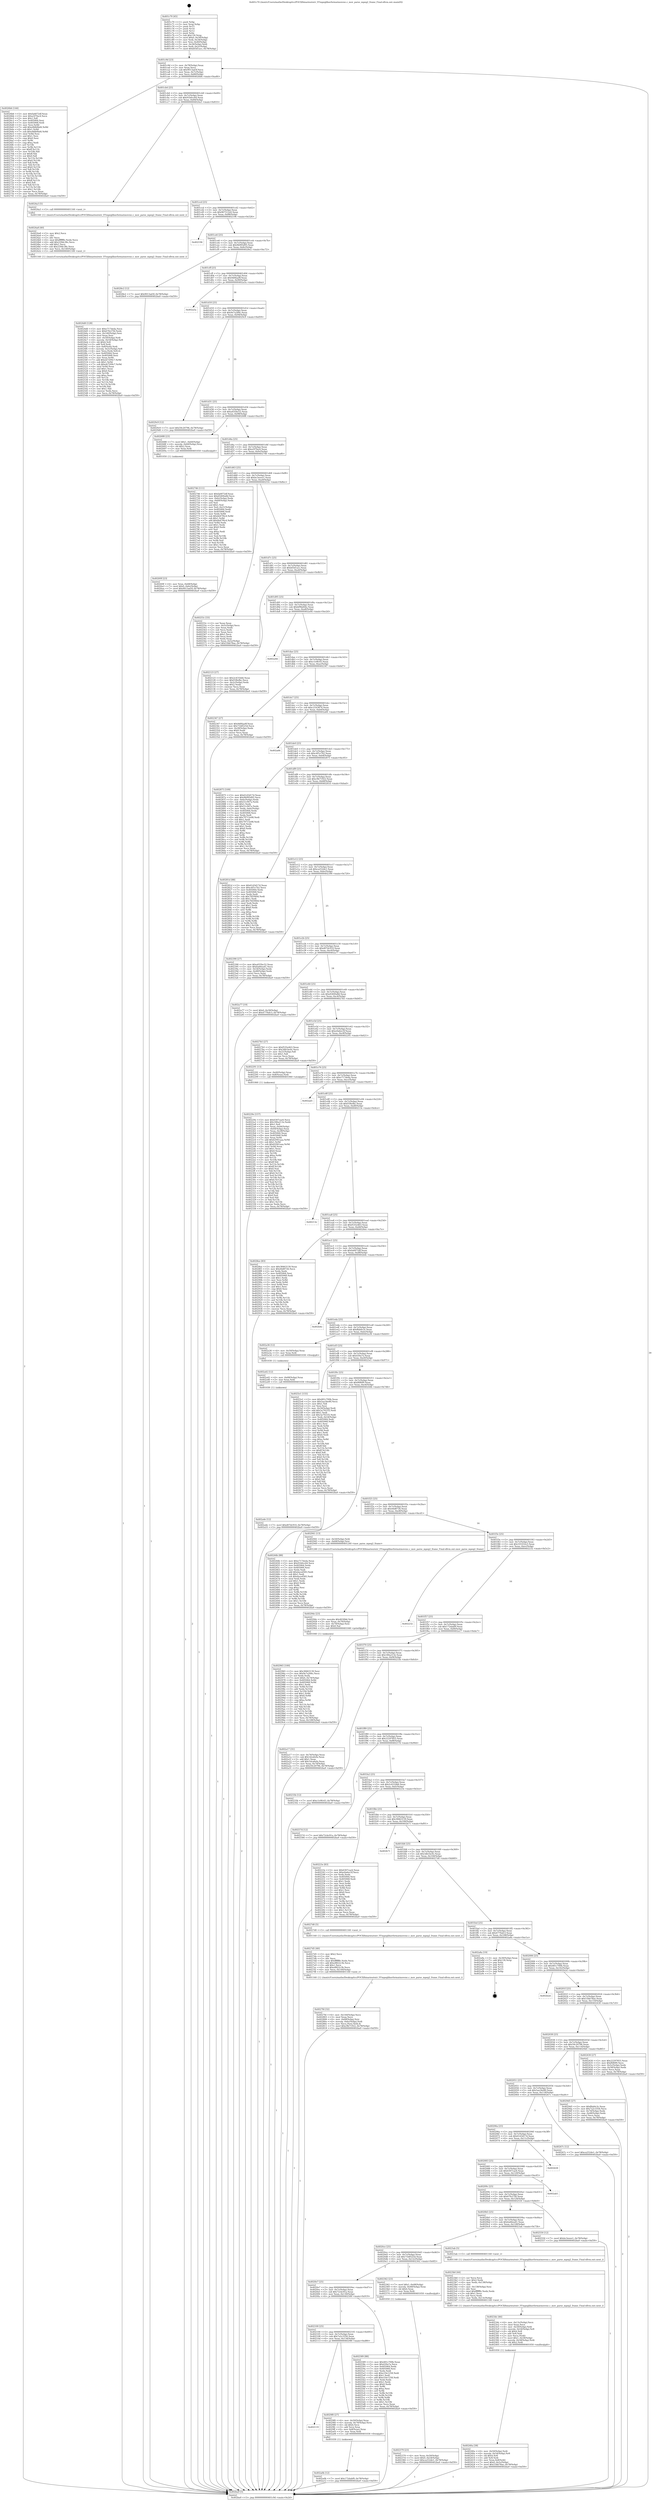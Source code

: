 digraph "0x401c70" {
  label = "0x401c70 (/mnt/c/Users/mathe/Desktop/tcc/POCII/binaries/extr_FFmpeglibavformatmovenc.c_mov_parse_mpeg2_frame_Final-ollvm.out::main(0))"
  labelloc = "t"
  node[shape=record]

  Entry [label="",width=0.3,height=0.3,shape=circle,fillcolor=black,style=filled]
  "0x401c9d" [label="{
     0x401c9d [23]\l
     | [instrs]\l
     &nbsp;&nbsp;0x401c9d \<+3\>: mov -0x78(%rbp),%eax\l
     &nbsp;&nbsp;0x401ca0 \<+2\>: mov %eax,%ecx\l
     &nbsp;&nbsp;0x401ca2 \<+6\>: sub $0x9013ad3f,%ecx\l
     &nbsp;&nbsp;0x401ca8 \<+3\>: mov %eax,-0x7c(%rbp)\l
     &nbsp;&nbsp;0x401cab \<+3\>: mov %ecx,-0x80(%rbp)\l
     &nbsp;&nbsp;0x401cae \<+6\>: je 00000000004026b6 \<main+0xa46\>\l
  }"]
  "0x4026b6" [label="{
     0x4026b6 [144]\l
     | [instrs]\l
     &nbsp;&nbsp;0x4026b6 \<+5\>: mov $0xfa6872df,%eax\l
     &nbsp;&nbsp;0x4026bb \<+5\>: mov $0xa5f7fac4,%ecx\l
     &nbsp;&nbsp;0x4026c0 \<+2\>: mov $0x1,%dl\l
     &nbsp;&nbsp;0x4026c2 \<+7\>: mov 0x405064,%esi\l
     &nbsp;&nbsp;0x4026c9 \<+7\>: mov 0x405068,%edi\l
     &nbsp;&nbsp;0x4026d0 \<+3\>: mov %esi,%r8d\l
     &nbsp;&nbsp;0x4026d3 \<+7\>: add $0xe8db0bd4,%r8d\l
     &nbsp;&nbsp;0x4026da \<+4\>: sub $0x1,%r8d\l
     &nbsp;&nbsp;0x4026de \<+7\>: sub $0xe8db0bd4,%r8d\l
     &nbsp;&nbsp;0x4026e5 \<+4\>: imul %r8d,%esi\l
     &nbsp;&nbsp;0x4026e9 \<+3\>: and $0x1,%esi\l
     &nbsp;&nbsp;0x4026ec \<+3\>: cmp $0x0,%esi\l
     &nbsp;&nbsp;0x4026ef \<+4\>: sete %r9b\l
     &nbsp;&nbsp;0x4026f3 \<+3\>: cmp $0xa,%edi\l
     &nbsp;&nbsp;0x4026f6 \<+4\>: setl %r10b\l
     &nbsp;&nbsp;0x4026fa \<+3\>: mov %r9b,%r11b\l
     &nbsp;&nbsp;0x4026fd \<+4\>: xor $0xff,%r11b\l
     &nbsp;&nbsp;0x402701 \<+3\>: mov %r10b,%bl\l
     &nbsp;&nbsp;0x402704 \<+3\>: xor $0xff,%bl\l
     &nbsp;&nbsp;0x402707 \<+3\>: xor $0x0,%dl\l
     &nbsp;&nbsp;0x40270a \<+3\>: mov %r11b,%r14b\l
     &nbsp;&nbsp;0x40270d \<+4\>: and $0x0,%r14b\l
     &nbsp;&nbsp;0x402711 \<+3\>: and %dl,%r9b\l
     &nbsp;&nbsp;0x402714 \<+3\>: mov %bl,%r15b\l
     &nbsp;&nbsp;0x402717 \<+4\>: and $0x0,%r15b\l
     &nbsp;&nbsp;0x40271b \<+3\>: and %dl,%r10b\l
     &nbsp;&nbsp;0x40271e \<+3\>: or %r9b,%r14b\l
     &nbsp;&nbsp;0x402721 \<+3\>: or %r10b,%r15b\l
     &nbsp;&nbsp;0x402724 \<+3\>: xor %r15b,%r14b\l
     &nbsp;&nbsp;0x402727 \<+3\>: or %bl,%r11b\l
     &nbsp;&nbsp;0x40272a \<+4\>: xor $0xff,%r11b\l
     &nbsp;&nbsp;0x40272e \<+3\>: or $0x0,%dl\l
     &nbsp;&nbsp;0x402731 \<+3\>: and %dl,%r11b\l
     &nbsp;&nbsp;0x402734 \<+3\>: or %r11b,%r14b\l
     &nbsp;&nbsp;0x402737 \<+4\>: test $0x1,%r14b\l
     &nbsp;&nbsp;0x40273b \<+3\>: cmovne %ecx,%eax\l
     &nbsp;&nbsp;0x40273e \<+3\>: mov %eax,-0x78(%rbp)\l
     &nbsp;&nbsp;0x402741 \<+5\>: jmp 0000000000402ba9 \<main+0xf39\>\l
  }"]
  "0x401cb4" [label="{
     0x401cb4 [25]\l
     | [instrs]\l
     &nbsp;&nbsp;0x401cb4 \<+5\>: jmp 0000000000401cb9 \<main+0x49\>\l
     &nbsp;&nbsp;0x401cb9 \<+3\>: mov -0x7c(%rbp),%eax\l
     &nbsp;&nbsp;0x401cbc \<+5\>: sub $0x91b0cc64,%eax\l
     &nbsp;&nbsp;0x401cc1 \<+6\>: mov %eax,-0x84(%rbp)\l
     &nbsp;&nbsp;0x401cc7 \<+6\>: je 00000000004024a3 \<main+0x833\>\l
  }"]
  Exit [label="",width=0.3,height=0.3,shape=circle,fillcolor=black,style=filled,peripheries=2]
  "0x4024a3" [label="{
     0x4024a3 [5]\l
     | [instrs]\l
     &nbsp;&nbsp;0x4024a3 \<+5\>: call 0000000000401160 \<next_i\>\l
     | [calls]\l
     &nbsp;&nbsp;0x401160 \{1\} (/mnt/c/Users/mathe/Desktop/tcc/POCII/binaries/extr_FFmpeglibavformatmovenc.c_mov_parse_mpeg2_frame_Final-ollvm.out::next_i)\l
  }"]
  "0x401ccd" [label="{
     0x401ccd [25]\l
     | [instrs]\l
     &nbsp;&nbsp;0x401ccd \<+5\>: jmp 0000000000401cd2 \<main+0x62\>\l
     &nbsp;&nbsp;0x401cd2 \<+3\>: mov -0x7c(%rbp),%eax\l
     &nbsp;&nbsp;0x401cd5 \<+5\>: sub $0x967512e0,%eax\l
     &nbsp;&nbsp;0x401cda \<+6\>: mov %eax,-0x88(%rbp)\l
     &nbsp;&nbsp;0x401ce0 \<+6\>: je 0000000000402196 \<main+0x526\>\l
  }"]
  "0x402a4e" [label="{
     0x402a4e [12]\l
     | [instrs]\l
     &nbsp;&nbsp;0x402a4e \<+7\>: movl $0xd07dc910,-0x78(%rbp)\l
     &nbsp;&nbsp;0x402a55 \<+5\>: jmp 0000000000402ba9 \<main+0xf39\>\l
  }"]
  "0x402196" [label="{
     0x402196\l
  }", style=dashed]
  "0x401ce6" [label="{
     0x401ce6 [25]\l
     | [instrs]\l
     &nbsp;&nbsp;0x401ce6 \<+5\>: jmp 0000000000401ceb \<main+0x7b\>\l
     &nbsp;&nbsp;0x401ceb \<+3\>: mov -0x7c(%rbp),%eax\l
     &nbsp;&nbsp;0x401cee \<+5\>: sub $0x9b995d95,%eax\l
     &nbsp;&nbsp;0x401cf3 \<+6\>: mov %eax,-0x8c(%rbp)\l
     &nbsp;&nbsp;0x401cf9 \<+6\>: je 00000000004028e2 \<main+0xc72\>\l
  }"]
  "0x402a42" [label="{
     0x402a42 [12]\l
     | [instrs]\l
     &nbsp;&nbsp;0x402a42 \<+4\>: mov -0x68(%rbp),%rax\l
     &nbsp;&nbsp;0x402a46 \<+3\>: mov %rax,%rdi\l
     &nbsp;&nbsp;0x402a49 \<+5\>: call 0000000000401030 \<free@plt\>\l
     | [calls]\l
     &nbsp;&nbsp;0x401030 \{1\} (unknown)\l
  }"]
  "0x4028e2" [label="{
     0x4028e2 [12]\l
     | [instrs]\l
     &nbsp;&nbsp;0x4028e2 \<+7\>: movl $0x9013ad3f,-0x78(%rbp)\l
     &nbsp;&nbsp;0x4028e9 \<+5\>: jmp 0000000000402ba9 \<main+0xf39\>\l
  }"]
  "0x401cff" [label="{
     0x401cff [25]\l
     | [instrs]\l
     &nbsp;&nbsp;0x401cff \<+5\>: jmp 0000000000401d04 \<main+0x94\>\l
     &nbsp;&nbsp;0x401d04 \<+3\>: mov -0x7c(%rbp),%eax\l
     &nbsp;&nbsp;0x401d07 \<+5\>: sub $0x9d0faa9f,%eax\l
     &nbsp;&nbsp;0x401d0c \<+6\>: mov %eax,-0x90(%rbp)\l
     &nbsp;&nbsp;0x401d12 \<+6\>: je 0000000000402a5a \<main+0xdea\>\l
  }"]
  "0x402a0b" [label="{
     0x402a0b [12]\l
     | [instrs]\l
     &nbsp;&nbsp;0x402a0b \<+7\>: movl $0x172dabf9,-0x78(%rbp)\l
     &nbsp;&nbsp;0x402a12 \<+5\>: jmp 0000000000402ba9 \<main+0xf39\>\l
  }"]
  "0x402a5a" [label="{
     0x402a5a\l
  }", style=dashed]
  "0x401d18" [label="{
     0x401d18 [25]\l
     | [instrs]\l
     &nbsp;&nbsp;0x401d18 \<+5\>: jmp 0000000000401d1d \<main+0xad\>\l
     &nbsp;&nbsp;0x401d1d \<+3\>: mov -0x7c(%rbp),%eax\l
     &nbsp;&nbsp;0x401d20 \<+5\>: sub $0x9e7a284c,%eax\l
     &nbsp;&nbsp;0x401d25 \<+6\>: mov %eax,-0x94(%rbp)\l
     &nbsp;&nbsp;0x401d2b \<+6\>: je 00000000004029c9 \<main+0xd59\>\l
  }"]
  "0x402119" [label="{
     0x402119\l
  }", style=dashed]
  "0x4029c9" [label="{
     0x4029c9 [12]\l
     | [instrs]\l
     &nbsp;&nbsp;0x4029c9 \<+7\>: movl $0x59c20796,-0x78(%rbp)\l
     &nbsp;&nbsp;0x4029d0 \<+5\>: jmp 0000000000402ba9 \<main+0xf39\>\l
  }"]
  "0x401d31" [label="{
     0x401d31 [25]\l
     | [instrs]\l
     &nbsp;&nbsp;0x401d31 \<+5\>: jmp 0000000000401d36 \<main+0xc6\>\l
     &nbsp;&nbsp;0x401d36 \<+3\>: mov -0x7c(%rbp),%eax\l
     &nbsp;&nbsp;0x401d39 \<+5\>: sub $0xa035bc52,%eax\l
     &nbsp;&nbsp;0x401d3e \<+6\>: mov %eax,-0x98(%rbp)\l
     &nbsp;&nbsp;0x401d44 \<+6\>: je 0000000000402688 \<main+0xa18\>\l
  }"]
  "0x4029f0" [label="{
     0x4029f0 [27]\l
     | [instrs]\l
     &nbsp;&nbsp;0x4029f0 \<+4\>: mov -0x50(%rbp),%rax\l
     &nbsp;&nbsp;0x4029f4 \<+4\>: movslq -0x74(%rbp),%rcx\l
     &nbsp;&nbsp;0x4029f8 \<+4\>: shl $0x4,%rcx\l
     &nbsp;&nbsp;0x4029fc \<+3\>: add %rcx,%rax\l
     &nbsp;&nbsp;0x4029ff \<+4\>: mov 0x8(%rax),%rax\l
     &nbsp;&nbsp;0x402a03 \<+3\>: mov %rax,%rdi\l
     &nbsp;&nbsp;0x402a06 \<+5\>: call 0000000000401030 \<free@plt\>\l
     | [calls]\l
     &nbsp;&nbsp;0x401030 \{1\} (unknown)\l
  }"]
  "0x402688" [label="{
     0x402688 [23]\l
     | [instrs]\l
     &nbsp;&nbsp;0x402688 \<+7\>: movl $0x1,-0x60(%rbp)\l
     &nbsp;&nbsp;0x40268f \<+4\>: movslq -0x60(%rbp),%rax\l
     &nbsp;&nbsp;0x402693 \<+4\>: shl $0x2,%rax\l
     &nbsp;&nbsp;0x402697 \<+3\>: mov %rax,%rdi\l
     &nbsp;&nbsp;0x40269a \<+5\>: call 0000000000401050 \<malloc@plt\>\l
     | [calls]\l
     &nbsp;&nbsp;0x401050 \{1\} (unknown)\l
  }"]
  "0x401d4a" [label="{
     0x401d4a [25]\l
     | [instrs]\l
     &nbsp;&nbsp;0x401d4a \<+5\>: jmp 0000000000401d4f \<main+0xdf\>\l
     &nbsp;&nbsp;0x401d4f \<+3\>: mov -0x7c(%rbp),%eax\l
     &nbsp;&nbsp;0x401d52 \<+5\>: sub $0xa5f7fac4,%eax\l
     &nbsp;&nbsp;0x401d57 \<+6\>: mov %eax,-0x9c(%rbp)\l
     &nbsp;&nbsp;0x401d5d \<+6\>: je 0000000000402746 \<main+0xad6\>\l
  }"]
  "0x402965" [label="{
     0x402965 [100]\l
     | [instrs]\l
     &nbsp;&nbsp;0x402965 \<+5\>: mov $0x38463139,%esi\l
     &nbsp;&nbsp;0x40296a \<+5\>: mov $0x9e7a284c,%ecx\l
     &nbsp;&nbsp;0x40296f \<+2\>: xor %edx,%edx\l
     &nbsp;&nbsp;0x402971 \<+7\>: movl $0x0,-0x74(%rbp)\l
     &nbsp;&nbsp;0x402978 \<+8\>: mov 0x405064,%r8d\l
     &nbsp;&nbsp;0x402980 \<+8\>: mov 0x405068,%r9d\l
     &nbsp;&nbsp;0x402988 \<+3\>: sub $0x1,%edx\l
     &nbsp;&nbsp;0x40298b \<+3\>: mov %r8d,%r10d\l
     &nbsp;&nbsp;0x40298e \<+3\>: add %edx,%r10d\l
     &nbsp;&nbsp;0x402991 \<+4\>: imul %r10d,%r8d\l
     &nbsp;&nbsp;0x402995 \<+4\>: and $0x1,%r8d\l
     &nbsp;&nbsp;0x402999 \<+4\>: cmp $0x0,%r8d\l
     &nbsp;&nbsp;0x40299d \<+4\>: sete %r11b\l
     &nbsp;&nbsp;0x4029a1 \<+4\>: cmp $0xa,%r9d\l
     &nbsp;&nbsp;0x4029a5 \<+3\>: setl %bl\l
     &nbsp;&nbsp;0x4029a8 \<+3\>: mov %r11b,%r14b\l
     &nbsp;&nbsp;0x4029ab \<+3\>: and %bl,%r14b\l
     &nbsp;&nbsp;0x4029ae \<+3\>: xor %bl,%r11b\l
     &nbsp;&nbsp;0x4029b1 \<+3\>: or %r11b,%r14b\l
     &nbsp;&nbsp;0x4029b4 \<+4\>: test $0x1,%r14b\l
     &nbsp;&nbsp;0x4029b8 \<+3\>: cmovne %ecx,%esi\l
     &nbsp;&nbsp;0x4029bb \<+3\>: mov %esi,-0x78(%rbp)\l
     &nbsp;&nbsp;0x4029be \<+6\>: mov %eax,-0x148(%rbp)\l
     &nbsp;&nbsp;0x4029c4 \<+5\>: jmp 0000000000402ba9 \<main+0xf39\>\l
  }"]
  "0x402746" [label="{
     0x402746 [111]\l
     | [instrs]\l
     &nbsp;&nbsp;0x402746 \<+5\>: mov $0xfa6872df,%eax\l
     &nbsp;&nbsp;0x40274b \<+5\>: mov $0xd5400a8d,%ecx\l
     &nbsp;&nbsp;0x402750 \<+3\>: mov -0x6c(%rbp),%edx\l
     &nbsp;&nbsp;0x402753 \<+3\>: cmp -0x60(%rbp),%edx\l
     &nbsp;&nbsp;0x402756 \<+4\>: setl %sil\l
     &nbsp;&nbsp;0x40275a \<+4\>: and $0x1,%sil\l
     &nbsp;&nbsp;0x40275e \<+4\>: mov %sil,-0x21(%rbp)\l
     &nbsp;&nbsp;0x402762 \<+7\>: mov 0x405064,%edx\l
     &nbsp;&nbsp;0x402769 \<+7\>: mov 0x405068,%edi\l
     &nbsp;&nbsp;0x402770 \<+3\>: mov %edx,%r8d\l
     &nbsp;&nbsp;0x402773 \<+7\>: sub $0xbb47f4c4,%r8d\l
     &nbsp;&nbsp;0x40277a \<+4\>: sub $0x1,%r8d\l
     &nbsp;&nbsp;0x40277e \<+7\>: add $0xbb47f4c4,%r8d\l
     &nbsp;&nbsp;0x402785 \<+4\>: imul %r8d,%edx\l
     &nbsp;&nbsp;0x402789 \<+3\>: and $0x1,%edx\l
     &nbsp;&nbsp;0x40278c \<+3\>: cmp $0x0,%edx\l
     &nbsp;&nbsp;0x40278f \<+4\>: sete %sil\l
     &nbsp;&nbsp;0x402793 \<+3\>: cmp $0xa,%edi\l
     &nbsp;&nbsp;0x402796 \<+4\>: setl %r9b\l
     &nbsp;&nbsp;0x40279a \<+3\>: mov %sil,%r10b\l
     &nbsp;&nbsp;0x40279d \<+3\>: and %r9b,%r10b\l
     &nbsp;&nbsp;0x4027a0 \<+3\>: xor %r9b,%sil\l
     &nbsp;&nbsp;0x4027a3 \<+3\>: or %sil,%r10b\l
     &nbsp;&nbsp;0x4027a6 \<+4\>: test $0x1,%r10b\l
     &nbsp;&nbsp;0x4027aa \<+3\>: cmovne %ecx,%eax\l
     &nbsp;&nbsp;0x4027ad \<+3\>: mov %eax,-0x78(%rbp)\l
     &nbsp;&nbsp;0x4027b0 \<+5\>: jmp 0000000000402ba9 \<main+0xf39\>\l
  }"]
  "0x401d63" [label="{
     0x401d63 [25]\l
     | [instrs]\l
     &nbsp;&nbsp;0x401d63 \<+5\>: jmp 0000000000401d68 \<main+0xf8\>\l
     &nbsp;&nbsp;0x401d68 \<+3\>: mov -0x7c(%rbp),%eax\l
     &nbsp;&nbsp;0x401d6b \<+5\>: sub $0xbc3eeee1,%eax\l
     &nbsp;&nbsp;0x401d70 \<+6\>: mov %eax,-0xa0(%rbp)\l
     &nbsp;&nbsp;0x401d76 \<+6\>: je 000000000040255c \<main+0x8ec\>\l
  }"]
  "0x40294e" [label="{
     0x40294e [23]\l
     | [instrs]\l
     &nbsp;&nbsp;0x40294e \<+10\>: movabs $0x4030b6,%rdi\l
     &nbsp;&nbsp;0x402958 \<+3\>: mov %eax,-0x70(%rbp)\l
     &nbsp;&nbsp;0x40295b \<+3\>: mov -0x70(%rbp),%esi\l
     &nbsp;&nbsp;0x40295e \<+2\>: mov $0x0,%al\l
     &nbsp;&nbsp;0x402960 \<+5\>: call 0000000000401040 \<printf@plt\>\l
     | [calls]\l
     &nbsp;&nbsp;0x401040 \{1\} (unknown)\l
  }"]
  "0x40255c" [label="{
     0x40255c [33]\l
     | [instrs]\l
     &nbsp;&nbsp;0x40255c \<+2\>: xor %eax,%eax\l
     &nbsp;&nbsp;0x40255e \<+3\>: mov -0x5c(%rbp),%ecx\l
     &nbsp;&nbsp;0x402561 \<+2\>: mov %eax,%edx\l
     &nbsp;&nbsp;0x402563 \<+2\>: sub %ecx,%edx\l
     &nbsp;&nbsp;0x402565 \<+2\>: mov %eax,%ecx\l
     &nbsp;&nbsp;0x402567 \<+3\>: sub $0x1,%ecx\l
     &nbsp;&nbsp;0x40256a \<+2\>: add %ecx,%edx\l
     &nbsp;&nbsp;0x40256c \<+2\>: sub %edx,%eax\l
     &nbsp;&nbsp;0x40256e \<+3\>: mov %eax,-0x5c(%rbp)\l
     &nbsp;&nbsp;0x402571 \<+7\>: movl $0x53bb78ae,-0x78(%rbp)\l
     &nbsp;&nbsp;0x402578 \<+5\>: jmp 0000000000402ba9 \<main+0xf39\>\l
  }"]
  "0x401d7c" [label="{
     0x401d7c [25]\l
     | [instrs]\l
     &nbsp;&nbsp;0x401d7c \<+5\>: jmp 0000000000401d81 \<main+0x111\>\l
     &nbsp;&nbsp;0x401d81 \<+3\>: mov -0x7c(%rbp),%eax\l
     &nbsp;&nbsp;0x401d84 \<+5\>: sub $0xbf3d1acc,%eax\l
     &nbsp;&nbsp;0x401d89 \<+6\>: mov %eax,-0xa4(%rbp)\l
     &nbsp;&nbsp;0x401d8f \<+6\>: je 0000000000402123 \<main+0x4b3\>\l
  }"]
  "0x4027fd" [label="{
     0x4027fd [32]\l
     | [instrs]\l
     &nbsp;&nbsp;0x4027fd \<+6\>: mov -0x144(%rbp),%ecx\l
     &nbsp;&nbsp;0x402803 \<+3\>: imul %eax,%ecx\l
     &nbsp;&nbsp;0x402806 \<+4\>: mov -0x68(%rbp),%rsi\l
     &nbsp;&nbsp;0x40280a \<+4\>: movslq -0x6c(%rbp),%rdi\l
     &nbsp;&nbsp;0x40280e \<+3\>: mov %ecx,(%rsi,%rdi,4)\l
     &nbsp;&nbsp;0x402811 \<+7\>: movl $0xc9b71922,-0x78(%rbp)\l
     &nbsp;&nbsp;0x402818 \<+5\>: jmp 0000000000402ba9 \<main+0xf39\>\l
  }"]
  "0x402123" [label="{
     0x402123 [27]\l
     | [instrs]\l
     &nbsp;&nbsp;0x402123 \<+5\>: mov $0x2c431bb6,%eax\l
     &nbsp;&nbsp;0x402128 \<+5\>: mov $0xf1f6efbc,%ecx\l
     &nbsp;&nbsp;0x40212d \<+3\>: mov -0x2c(%rbp),%edx\l
     &nbsp;&nbsp;0x402130 \<+3\>: cmp $0x2,%edx\l
     &nbsp;&nbsp;0x402133 \<+3\>: cmovne %ecx,%eax\l
     &nbsp;&nbsp;0x402136 \<+3\>: mov %eax,-0x78(%rbp)\l
     &nbsp;&nbsp;0x402139 \<+5\>: jmp 0000000000402ba9 \<main+0xf39\>\l
  }"]
  "0x401d95" [label="{
     0x401d95 [25]\l
     | [instrs]\l
     &nbsp;&nbsp;0x401d95 \<+5\>: jmp 0000000000401d9a \<main+0x12a\>\l
     &nbsp;&nbsp;0x401d9a \<+3\>: mov -0x7c(%rbp),%eax\l
     &nbsp;&nbsp;0x401d9d \<+5\>: sub $0xbf9bd44e,%eax\l
     &nbsp;&nbsp;0x401da2 \<+6\>: mov %eax,-0xa8(%rbp)\l
     &nbsp;&nbsp;0x401da8 \<+6\>: je 0000000000402a9d \<main+0xe2d\>\l
  }"]
  "0x402ba9" [label="{
     0x402ba9 [5]\l
     | [instrs]\l
     &nbsp;&nbsp;0x402ba9 \<+5\>: jmp 0000000000401c9d \<main+0x2d\>\l
  }"]
  "0x401c70" [label="{
     0x401c70 [45]\l
     | [instrs]\l
     &nbsp;&nbsp;0x401c70 \<+1\>: push %rbp\l
     &nbsp;&nbsp;0x401c71 \<+3\>: mov %rsp,%rbp\l
     &nbsp;&nbsp;0x401c74 \<+2\>: push %r15\l
     &nbsp;&nbsp;0x401c76 \<+2\>: push %r14\l
     &nbsp;&nbsp;0x401c78 \<+2\>: push %r12\l
     &nbsp;&nbsp;0x401c7a \<+1\>: push %rbx\l
     &nbsp;&nbsp;0x401c7b \<+7\>: sub $0x130,%rsp\l
     &nbsp;&nbsp;0x401c82 \<+7\>: movl $0x0,-0x30(%rbp)\l
     &nbsp;&nbsp;0x401c89 \<+3\>: mov %edi,-0x34(%rbp)\l
     &nbsp;&nbsp;0x401c8c \<+4\>: mov %rsi,-0x40(%rbp)\l
     &nbsp;&nbsp;0x401c90 \<+3\>: mov -0x34(%rbp),%edi\l
     &nbsp;&nbsp;0x401c93 \<+3\>: mov %edi,-0x2c(%rbp)\l
     &nbsp;&nbsp;0x401c96 \<+7\>: movl $0xbf3d1acc,-0x78(%rbp)\l
  }"]
  "0x4027d5" [label="{
     0x4027d5 [40]\l
     | [instrs]\l
     &nbsp;&nbsp;0x4027d5 \<+5\>: mov $0x2,%ecx\l
     &nbsp;&nbsp;0x4027da \<+1\>: cltd\l
     &nbsp;&nbsp;0x4027db \<+2\>: idiv %ecx\l
     &nbsp;&nbsp;0x4027dd \<+6\>: imul $0xfffffffe,%edx,%ecx\l
     &nbsp;&nbsp;0x4027e3 \<+6\>: add $0xe8822c3b,%ecx\l
     &nbsp;&nbsp;0x4027e9 \<+3\>: add $0x1,%ecx\l
     &nbsp;&nbsp;0x4027ec \<+6\>: sub $0xe8822c3b,%ecx\l
     &nbsp;&nbsp;0x4027f2 \<+6\>: mov %ecx,-0x144(%rbp)\l
     &nbsp;&nbsp;0x4027f8 \<+5\>: call 0000000000401160 \<next_i\>\l
     | [calls]\l
     &nbsp;&nbsp;0x401160 \{1\} (/mnt/c/Users/mathe/Desktop/tcc/POCII/binaries/extr_FFmpeglibavformatmovenc.c_mov_parse_mpeg2_frame_Final-ollvm.out::next_i)\l
  }"]
  "0x402a9d" [label="{
     0x402a9d\l
  }", style=dashed]
  "0x401dae" [label="{
     0x401dae [25]\l
     | [instrs]\l
     &nbsp;&nbsp;0x401dae \<+5\>: jmp 0000000000401db3 \<main+0x143\>\l
     &nbsp;&nbsp;0x401db3 \<+3\>: mov -0x7c(%rbp),%eax\l
     &nbsp;&nbsp;0x401db6 \<+5\>: sub $0xc1e9fc43,%eax\l
     &nbsp;&nbsp;0x401dbb \<+6\>: mov %eax,-0xac(%rbp)\l
     &nbsp;&nbsp;0x401dc1 \<+6\>: je 0000000000402347 \<main+0x6d7\>\l
  }"]
  "0x40269f" [label="{
     0x40269f [23]\l
     | [instrs]\l
     &nbsp;&nbsp;0x40269f \<+4\>: mov %rax,-0x68(%rbp)\l
     &nbsp;&nbsp;0x4026a3 \<+7\>: movl $0x0,-0x6c(%rbp)\l
     &nbsp;&nbsp;0x4026aa \<+7\>: movl $0x9013ad3f,-0x78(%rbp)\l
     &nbsp;&nbsp;0x4026b1 \<+5\>: jmp 0000000000402ba9 \<main+0xf39\>\l
  }"]
  "0x402347" [label="{
     0x402347 [27]\l
     | [instrs]\l
     &nbsp;&nbsp;0x402347 \<+5\>: mov $0x9d0faa9f,%eax\l
     &nbsp;&nbsp;0x40234c \<+5\>: mov $0x71b8525d,%ecx\l
     &nbsp;&nbsp;0x402351 \<+3\>: mov -0x28(%rbp),%edx\l
     &nbsp;&nbsp;0x402354 \<+3\>: cmp $0x0,%edx\l
     &nbsp;&nbsp;0x402357 \<+3\>: cmove %ecx,%eax\l
     &nbsp;&nbsp;0x40235a \<+3\>: mov %eax,-0x78(%rbp)\l
     &nbsp;&nbsp;0x40235d \<+5\>: jmp 0000000000402ba9 \<main+0xf39\>\l
  }"]
  "0x401dc7" [label="{
     0x401dc7 [25]\l
     | [instrs]\l
     &nbsp;&nbsp;0x401dc7 \<+5\>: jmp 0000000000401dcc \<main+0x15c\>\l
     &nbsp;&nbsp;0x401dcc \<+3\>: mov -0x7c(%rbp),%eax\l
     &nbsp;&nbsp;0x401dcf \<+5\>: sub $0xc2163874,%eax\l
     &nbsp;&nbsp;0x401dd4 \<+6\>: mov %eax,-0xb0(%rbp)\l
     &nbsp;&nbsp;0x401dda \<+6\>: je 0000000000402a66 \<main+0xdf6\>\l
  }"]
  "0x402100" [label="{
     0x402100 [25]\l
     | [instrs]\l
     &nbsp;&nbsp;0x402100 \<+5\>: jmp 0000000000402105 \<main+0x495\>\l
     &nbsp;&nbsp;0x402105 \<+3\>: mov -0x7c(%rbp),%eax\l
     &nbsp;&nbsp;0x402108 \<+5\>: sub $0x7a2c3356,%eax\l
     &nbsp;&nbsp;0x40210d \<+6\>: mov %eax,-0x134(%rbp)\l
     &nbsp;&nbsp;0x402113 \<+6\>: je 00000000004029f0 \<main+0xd80\>\l
  }"]
  "0x402a66" [label="{
     0x402a66\l
  }", style=dashed]
  "0x401de0" [label="{
     0x401de0 [25]\l
     | [instrs]\l
     &nbsp;&nbsp;0x401de0 \<+5\>: jmp 0000000000401de5 \<main+0x175\>\l
     &nbsp;&nbsp;0x401de5 \<+3\>: mov -0x7c(%rbp),%eax\l
     &nbsp;&nbsp;0x401de8 \<+5\>: sub $0xc4f1e7b2,%eax\l
     &nbsp;&nbsp;0x401ded \<+6\>: mov %eax,-0xb4(%rbp)\l
     &nbsp;&nbsp;0x401df3 \<+6\>: je 0000000000402875 \<main+0xc05\>\l
  }"]
  "0x402589" [label="{
     0x402589 [88]\l
     | [instrs]\l
     &nbsp;&nbsp;0x402589 \<+5\>: mov $0x481c700b,%eax\l
     &nbsp;&nbsp;0x40258e \<+5\>: mov $0x430a7a,%ecx\l
     &nbsp;&nbsp;0x402593 \<+7\>: mov 0x405064,%edx\l
     &nbsp;&nbsp;0x40259a \<+7\>: mov 0x405068,%esi\l
     &nbsp;&nbsp;0x4025a1 \<+2\>: mov %edx,%edi\l
     &nbsp;&nbsp;0x4025a3 \<+6\>: sub $0xe10e1258,%edi\l
     &nbsp;&nbsp;0x4025a9 \<+3\>: sub $0x1,%edi\l
     &nbsp;&nbsp;0x4025ac \<+6\>: add $0xe10e1258,%edi\l
     &nbsp;&nbsp;0x4025b2 \<+3\>: imul %edi,%edx\l
     &nbsp;&nbsp;0x4025b5 \<+3\>: and $0x1,%edx\l
     &nbsp;&nbsp;0x4025b8 \<+3\>: cmp $0x0,%edx\l
     &nbsp;&nbsp;0x4025bb \<+4\>: sete %r8b\l
     &nbsp;&nbsp;0x4025bf \<+3\>: cmp $0xa,%esi\l
     &nbsp;&nbsp;0x4025c2 \<+4\>: setl %r9b\l
     &nbsp;&nbsp;0x4025c6 \<+3\>: mov %r8b,%r10b\l
     &nbsp;&nbsp;0x4025c9 \<+3\>: and %r9b,%r10b\l
     &nbsp;&nbsp;0x4025cc \<+3\>: xor %r9b,%r8b\l
     &nbsp;&nbsp;0x4025cf \<+3\>: or %r8b,%r10b\l
     &nbsp;&nbsp;0x4025d2 \<+4\>: test $0x1,%r10b\l
     &nbsp;&nbsp;0x4025d6 \<+3\>: cmovne %ecx,%eax\l
     &nbsp;&nbsp;0x4025d9 \<+3\>: mov %eax,-0x78(%rbp)\l
     &nbsp;&nbsp;0x4025dc \<+5\>: jmp 0000000000402ba9 \<main+0xf39\>\l
  }"]
  "0x402875" [label="{
     0x402875 [109]\l
     | [instrs]\l
     &nbsp;&nbsp;0x402875 \<+5\>: mov $0x61d3d17d,%eax\l
     &nbsp;&nbsp;0x40287a \<+5\>: mov $0x9b995d95,%ecx\l
     &nbsp;&nbsp;0x40287f \<+3\>: mov -0x6c(%rbp),%edx\l
     &nbsp;&nbsp;0x402882 \<+6\>: sub $0x51c947a,%edx\l
     &nbsp;&nbsp;0x402888 \<+3\>: add $0x1,%edx\l
     &nbsp;&nbsp;0x40288b \<+6\>: add $0x51c947a,%edx\l
     &nbsp;&nbsp;0x402891 \<+3\>: mov %edx,-0x6c(%rbp)\l
     &nbsp;&nbsp;0x402894 \<+7\>: mov 0x405064,%edx\l
     &nbsp;&nbsp;0x40289b \<+7\>: mov 0x405068,%esi\l
     &nbsp;&nbsp;0x4028a2 \<+2\>: mov %edx,%edi\l
     &nbsp;&nbsp;0x4028a4 \<+6\>: add $0x79715e08,%edi\l
     &nbsp;&nbsp;0x4028aa \<+3\>: sub $0x1,%edi\l
     &nbsp;&nbsp;0x4028ad \<+6\>: sub $0x79715e08,%edi\l
     &nbsp;&nbsp;0x4028b3 \<+3\>: imul %edi,%edx\l
     &nbsp;&nbsp;0x4028b6 \<+3\>: and $0x1,%edx\l
     &nbsp;&nbsp;0x4028b9 \<+3\>: cmp $0x0,%edx\l
     &nbsp;&nbsp;0x4028bc \<+4\>: sete %r8b\l
     &nbsp;&nbsp;0x4028c0 \<+3\>: cmp $0xa,%esi\l
     &nbsp;&nbsp;0x4028c3 \<+4\>: setl %r9b\l
     &nbsp;&nbsp;0x4028c7 \<+3\>: mov %r8b,%r10b\l
     &nbsp;&nbsp;0x4028ca \<+3\>: and %r9b,%r10b\l
     &nbsp;&nbsp;0x4028cd \<+3\>: xor %r9b,%r8b\l
     &nbsp;&nbsp;0x4028d0 \<+3\>: or %r8b,%r10b\l
     &nbsp;&nbsp;0x4028d3 \<+4\>: test $0x1,%r10b\l
     &nbsp;&nbsp;0x4028d7 \<+3\>: cmovne %ecx,%eax\l
     &nbsp;&nbsp;0x4028da \<+3\>: mov %eax,-0x78(%rbp)\l
     &nbsp;&nbsp;0x4028dd \<+5\>: jmp 0000000000402ba9 \<main+0xf39\>\l
  }"]
  "0x401df9" [label="{
     0x401df9 [25]\l
     | [instrs]\l
     &nbsp;&nbsp;0x401df9 \<+5\>: jmp 0000000000401dfe \<main+0x18e\>\l
     &nbsp;&nbsp;0x401dfe \<+3\>: mov -0x7c(%rbp),%eax\l
     &nbsp;&nbsp;0x401e01 \<+5\>: sub $0xc9b71922,%eax\l
     &nbsp;&nbsp;0x401e06 \<+6\>: mov %eax,-0xb8(%rbp)\l
     &nbsp;&nbsp;0x401e0c \<+6\>: je 000000000040281d \<main+0xbad\>\l
  }"]
  "0x4024d0" [label="{
     0x4024d0 [128]\l
     | [instrs]\l
     &nbsp;&nbsp;0x4024d0 \<+5\>: mov $0xe717deda,%ecx\l
     &nbsp;&nbsp;0x4024d5 \<+5\>: mov $0x67fe27fd,%edx\l
     &nbsp;&nbsp;0x4024da \<+6\>: mov -0x140(%rbp),%esi\l
     &nbsp;&nbsp;0x4024e0 \<+3\>: imul %eax,%esi\l
     &nbsp;&nbsp;0x4024e3 \<+4\>: mov -0x50(%rbp),%rdi\l
     &nbsp;&nbsp;0x4024e7 \<+4\>: movslq -0x54(%rbp),%r8\l
     &nbsp;&nbsp;0x4024eb \<+4\>: shl $0x4,%r8\l
     &nbsp;&nbsp;0x4024ef \<+3\>: add %r8,%rdi\l
     &nbsp;&nbsp;0x4024f2 \<+4\>: mov 0x8(%rdi),%rdi\l
     &nbsp;&nbsp;0x4024f6 \<+4\>: movslq -0x5c(%rbp),%r8\l
     &nbsp;&nbsp;0x4024fa \<+4\>: mov %esi,(%rdi,%r8,4)\l
     &nbsp;&nbsp;0x4024fe \<+7\>: mov 0x405064,%eax\l
     &nbsp;&nbsp;0x402505 \<+7\>: mov 0x405068,%esi\l
     &nbsp;&nbsp;0x40250c \<+3\>: mov %eax,%r9d\l
     &nbsp;&nbsp;0x40250f \<+7\>: add $0xeb7209c7,%r9d\l
     &nbsp;&nbsp;0x402516 \<+4\>: sub $0x1,%r9d\l
     &nbsp;&nbsp;0x40251a \<+7\>: sub $0xeb7209c7,%r9d\l
     &nbsp;&nbsp;0x402521 \<+4\>: imul %r9d,%eax\l
     &nbsp;&nbsp;0x402525 \<+3\>: and $0x1,%eax\l
     &nbsp;&nbsp;0x402528 \<+3\>: cmp $0x0,%eax\l
     &nbsp;&nbsp;0x40252b \<+4\>: sete %r10b\l
     &nbsp;&nbsp;0x40252f \<+3\>: cmp $0xa,%esi\l
     &nbsp;&nbsp;0x402532 \<+4\>: setl %r11b\l
     &nbsp;&nbsp;0x402536 \<+3\>: mov %r10b,%bl\l
     &nbsp;&nbsp;0x402539 \<+3\>: and %r11b,%bl\l
     &nbsp;&nbsp;0x40253c \<+3\>: xor %r11b,%r10b\l
     &nbsp;&nbsp;0x40253f \<+3\>: or %r10b,%bl\l
     &nbsp;&nbsp;0x402542 \<+3\>: test $0x1,%bl\l
     &nbsp;&nbsp;0x402545 \<+3\>: cmovne %edx,%ecx\l
     &nbsp;&nbsp;0x402548 \<+3\>: mov %ecx,-0x78(%rbp)\l
     &nbsp;&nbsp;0x40254b \<+5\>: jmp 0000000000402ba9 \<main+0xf39\>\l
  }"]
  "0x40281d" [label="{
     0x40281d [88]\l
     | [instrs]\l
     &nbsp;&nbsp;0x40281d \<+5\>: mov $0x61d3d17d,%eax\l
     &nbsp;&nbsp;0x402822 \<+5\>: mov $0xc4f1e7b2,%ecx\l
     &nbsp;&nbsp;0x402827 \<+7\>: mov 0x405064,%edx\l
     &nbsp;&nbsp;0x40282e \<+7\>: mov 0x405068,%esi\l
     &nbsp;&nbsp;0x402835 \<+2\>: mov %edx,%edi\l
     &nbsp;&nbsp;0x402837 \<+6\>: sub $0x7fd3f40d,%edi\l
     &nbsp;&nbsp;0x40283d \<+3\>: sub $0x1,%edi\l
     &nbsp;&nbsp;0x402840 \<+6\>: add $0x7fd3f40d,%edi\l
     &nbsp;&nbsp;0x402846 \<+3\>: imul %edi,%edx\l
     &nbsp;&nbsp;0x402849 \<+3\>: and $0x1,%edx\l
     &nbsp;&nbsp;0x40284c \<+3\>: cmp $0x0,%edx\l
     &nbsp;&nbsp;0x40284f \<+4\>: sete %r8b\l
     &nbsp;&nbsp;0x402853 \<+3\>: cmp $0xa,%esi\l
     &nbsp;&nbsp;0x402856 \<+4\>: setl %r9b\l
     &nbsp;&nbsp;0x40285a \<+3\>: mov %r8b,%r10b\l
     &nbsp;&nbsp;0x40285d \<+3\>: and %r9b,%r10b\l
     &nbsp;&nbsp;0x402860 \<+3\>: xor %r9b,%r8b\l
     &nbsp;&nbsp;0x402863 \<+3\>: or %r8b,%r10b\l
     &nbsp;&nbsp;0x402866 \<+4\>: test $0x1,%r10b\l
     &nbsp;&nbsp;0x40286a \<+3\>: cmovne %ecx,%eax\l
     &nbsp;&nbsp;0x40286d \<+3\>: mov %eax,-0x78(%rbp)\l
     &nbsp;&nbsp;0x402870 \<+5\>: jmp 0000000000402ba9 \<main+0xf39\>\l
  }"]
  "0x401e12" [label="{
     0x401e12 [25]\l
     | [instrs]\l
     &nbsp;&nbsp;0x401e12 \<+5\>: jmp 0000000000401e17 \<main+0x1a7\>\l
     &nbsp;&nbsp;0x401e17 \<+3\>: mov -0x7c(%rbp),%eax\l
     &nbsp;&nbsp;0x401e1a \<+5\>: sub $0xca252de1,%eax\l
     &nbsp;&nbsp;0x401e1f \<+6\>: mov %eax,-0xbc(%rbp)\l
     &nbsp;&nbsp;0x401e25 \<+6\>: je 0000000000402390 \<main+0x720\>\l
  }"]
  "0x4024a8" [label="{
     0x4024a8 [40]\l
     | [instrs]\l
     &nbsp;&nbsp;0x4024a8 \<+5\>: mov $0x2,%ecx\l
     &nbsp;&nbsp;0x4024ad \<+1\>: cltd\l
     &nbsp;&nbsp;0x4024ae \<+2\>: idiv %ecx\l
     &nbsp;&nbsp;0x4024b0 \<+6\>: imul $0xfffffffe,%edx,%ecx\l
     &nbsp;&nbsp;0x4024b6 \<+6\>: add $0x229dc38c,%ecx\l
     &nbsp;&nbsp;0x4024bc \<+3\>: add $0x1,%ecx\l
     &nbsp;&nbsp;0x4024bf \<+6\>: sub $0x229dc38c,%ecx\l
     &nbsp;&nbsp;0x4024c5 \<+6\>: mov %ecx,-0x140(%rbp)\l
     &nbsp;&nbsp;0x4024cb \<+5\>: call 0000000000401160 \<next_i\>\l
     | [calls]\l
     &nbsp;&nbsp;0x401160 \{1\} (/mnt/c/Users/mathe/Desktop/tcc/POCII/binaries/extr_FFmpeglibavformatmovenc.c_mov_parse_mpeg2_frame_Final-ollvm.out::next_i)\l
  }"]
  "0x402390" [label="{
     0x402390 [27]\l
     | [instrs]\l
     &nbsp;&nbsp;0x402390 \<+5\>: mov $0xa035bc52,%eax\l
     &nbsp;&nbsp;0x402395 \<+5\>: mov $0x6a66ea41,%ecx\l
     &nbsp;&nbsp;0x40239a \<+3\>: mov -0x54(%rbp),%edx\l
     &nbsp;&nbsp;0x40239d \<+3\>: cmp -0x48(%rbp),%edx\l
     &nbsp;&nbsp;0x4023a0 \<+3\>: cmovl %ecx,%eax\l
     &nbsp;&nbsp;0x4023a3 \<+3\>: mov %eax,-0x78(%rbp)\l
     &nbsp;&nbsp;0x4023a6 \<+5\>: jmp 0000000000402ba9 \<main+0xf39\>\l
  }"]
  "0x401e2b" [label="{
     0x401e2b [25]\l
     | [instrs]\l
     &nbsp;&nbsp;0x401e2b \<+5\>: jmp 0000000000401e30 \<main+0x1c0\>\l
     &nbsp;&nbsp;0x401e30 \<+3\>: mov -0x7c(%rbp),%eax\l
     &nbsp;&nbsp;0x401e33 \<+5\>: sub $0xd07dc910,%eax\l
     &nbsp;&nbsp;0x401e38 \<+6\>: mov %eax,-0xc0(%rbp)\l
     &nbsp;&nbsp;0x401e3e \<+6\>: je 0000000000402a77 \<main+0xe07\>\l
  }"]
  "0x40240a" [label="{
     0x40240a [38]\l
     | [instrs]\l
     &nbsp;&nbsp;0x40240a \<+4\>: mov -0x50(%rbp),%rdi\l
     &nbsp;&nbsp;0x40240e \<+4\>: movslq -0x54(%rbp),%r8\l
     &nbsp;&nbsp;0x402412 \<+4\>: shl $0x4,%r8\l
     &nbsp;&nbsp;0x402416 \<+3\>: add %r8,%rdi\l
     &nbsp;&nbsp;0x402419 \<+4\>: mov %rax,0x8(%rdi)\l
     &nbsp;&nbsp;0x40241d \<+7\>: movl $0x0,-0x5c(%rbp)\l
     &nbsp;&nbsp;0x402424 \<+7\>: movl $0x53bb78ae,-0x78(%rbp)\l
     &nbsp;&nbsp;0x40242b \<+5\>: jmp 0000000000402ba9 \<main+0xf39\>\l
  }"]
  "0x402a77" [label="{
     0x402a77 [19]\l
     | [instrs]\l
     &nbsp;&nbsp;0x402a77 \<+7\>: movl $0x0,-0x30(%rbp)\l
     &nbsp;&nbsp;0x402a7e \<+7\>: movl $0x4779afc3,-0x78(%rbp)\l
     &nbsp;&nbsp;0x402a85 \<+5\>: jmp 0000000000402ba9 \<main+0xf39\>\l
  }"]
  "0x401e44" [label="{
     0x401e44 [25]\l
     | [instrs]\l
     &nbsp;&nbsp;0x401e44 \<+5\>: jmp 0000000000401e49 \<main+0x1d9\>\l
     &nbsp;&nbsp;0x401e49 \<+3\>: mov -0x7c(%rbp),%eax\l
     &nbsp;&nbsp;0x401e4c \<+5\>: sub $0xd5400a8d,%eax\l
     &nbsp;&nbsp;0x401e51 \<+6\>: mov %eax,-0xc4(%rbp)\l
     &nbsp;&nbsp;0x401e57 \<+6\>: je 00000000004027b5 \<main+0xb45\>\l
  }"]
  "0x4023dc" [label="{
     0x4023dc [46]\l
     | [instrs]\l
     &nbsp;&nbsp;0x4023dc \<+6\>: mov -0x13c(%rbp),%ecx\l
     &nbsp;&nbsp;0x4023e2 \<+3\>: imul %eax,%ecx\l
     &nbsp;&nbsp;0x4023e5 \<+4\>: mov -0x50(%rbp),%rdi\l
     &nbsp;&nbsp;0x4023e9 \<+4\>: movslq -0x54(%rbp),%r8\l
     &nbsp;&nbsp;0x4023ed \<+4\>: shl $0x4,%r8\l
     &nbsp;&nbsp;0x4023f1 \<+3\>: add %r8,%rdi\l
     &nbsp;&nbsp;0x4023f4 \<+2\>: mov %ecx,(%rdi)\l
     &nbsp;&nbsp;0x4023f6 \<+7\>: movl $0x1,-0x58(%rbp)\l
     &nbsp;&nbsp;0x4023fd \<+4\>: movslq -0x58(%rbp),%rdi\l
     &nbsp;&nbsp;0x402401 \<+4\>: shl $0x2,%rdi\l
     &nbsp;&nbsp;0x402405 \<+5\>: call 0000000000401050 \<malloc@plt\>\l
     | [calls]\l
     &nbsp;&nbsp;0x401050 \{1\} (unknown)\l
  }"]
  "0x4027b5" [label="{
     0x4027b5 [27]\l
     | [instrs]\l
     &nbsp;&nbsp;0x4027b5 \<+5\>: mov $0xf535e463,%eax\l
     &nbsp;&nbsp;0x4027ba \<+5\>: mov $0x3db1bc0c,%ecx\l
     &nbsp;&nbsp;0x4027bf \<+3\>: mov -0x21(%rbp),%dl\l
     &nbsp;&nbsp;0x4027c2 \<+3\>: test $0x1,%dl\l
     &nbsp;&nbsp;0x4027c5 \<+3\>: cmovne %ecx,%eax\l
     &nbsp;&nbsp;0x4027c8 \<+3\>: mov %eax,-0x78(%rbp)\l
     &nbsp;&nbsp;0x4027cb \<+5\>: jmp 0000000000402ba9 \<main+0xf39\>\l
  }"]
  "0x401e5d" [label="{
     0x401e5d [25]\l
     | [instrs]\l
     &nbsp;&nbsp;0x401e5d \<+5\>: jmp 0000000000401e62 \<main+0x1f2\>\l
     &nbsp;&nbsp;0x401e62 \<+3\>: mov -0x7c(%rbp),%eax\l
     &nbsp;&nbsp;0x401e65 \<+5\>: sub $0xe0a6ec5f,%eax\l
     &nbsp;&nbsp;0x401e6a \<+6\>: mov %eax,-0xc8(%rbp)\l
     &nbsp;&nbsp;0x401e70 \<+6\>: je 0000000000402291 \<main+0x621\>\l
  }"]
  "0x4023b0" [label="{
     0x4023b0 [44]\l
     | [instrs]\l
     &nbsp;&nbsp;0x4023b0 \<+2\>: xor %ecx,%ecx\l
     &nbsp;&nbsp;0x4023b2 \<+5\>: mov $0x2,%edx\l
     &nbsp;&nbsp;0x4023b7 \<+6\>: mov %edx,-0x138(%rbp)\l
     &nbsp;&nbsp;0x4023bd \<+1\>: cltd\l
     &nbsp;&nbsp;0x4023be \<+6\>: mov -0x138(%rbp),%esi\l
     &nbsp;&nbsp;0x4023c4 \<+2\>: idiv %esi\l
     &nbsp;&nbsp;0x4023c6 \<+6\>: imul $0xfffffffe,%edx,%edx\l
     &nbsp;&nbsp;0x4023cc \<+3\>: sub $0x1,%ecx\l
     &nbsp;&nbsp;0x4023cf \<+2\>: sub %ecx,%edx\l
     &nbsp;&nbsp;0x4023d1 \<+6\>: mov %edx,-0x13c(%rbp)\l
     &nbsp;&nbsp;0x4023d7 \<+5\>: call 0000000000401160 \<next_i\>\l
     | [calls]\l
     &nbsp;&nbsp;0x401160 \{1\} (/mnt/c/Users/mathe/Desktop/tcc/POCII/binaries/extr_FFmpeglibavformatmovenc.c_mov_parse_mpeg2_frame_Final-ollvm.out::next_i)\l
  }"]
  "0x402291" [label="{
     0x402291 [13]\l
     | [instrs]\l
     &nbsp;&nbsp;0x402291 \<+4\>: mov -0x40(%rbp),%rax\l
     &nbsp;&nbsp;0x402295 \<+4\>: mov 0x8(%rax),%rdi\l
     &nbsp;&nbsp;0x402299 \<+5\>: call 0000000000401060 \<atoi@plt\>\l
     | [calls]\l
     &nbsp;&nbsp;0x401060 \{1\} (unknown)\l
  }"]
  "0x401e76" [label="{
     0x401e76 [25]\l
     | [instrs]\l
     &nbsp;&nbsp;0x401e76 \<+5\>: jmp 0000000000401e7b \<main+0x20b\>\l
     &nbsp;&nbsp;0x401e7b \<+3\>: mov -0x7c(%rbp),%eax\l
     &nbsp;&nbsp;0x401e7e \<+5\>: sub $0xe717deda,%eax\l
     &nbsp;&nbsp;0x401e83 \<+6\>: mov %eax,-0xcc(%rbp)\l
     &nbsp;&nbsp;0x401e89 \<+6\>: je 0000000000402ad1 \<main+0xe61\>\l
  }"]
  "0x402379" [label="{
     0x402379 [23]\l
     | [instrs]\l
     &nbsp;&nbsp;0x402379 \<+4\>: mov %rax,-0x50(%rbp)\l
     &nbsp;&nbsp;0x40237d \<+7\>: movl $0x0,-0x54(%rbp)\l
     &nbsp;&nbsp;0x402384 \<+7\>: movl $0xca252de1,-0x78(%rbp)\l
     &nbsp;&nbsp;0x40238b \<+5\>: jmp 0000000000402ba9 \<main+0xf39\>\l
  }"]
  "0x402ad1" [label="{
     0x402ad1\l
  }", style=dashed]
  "0x401e8f" [label="{
     0x401e8f [25]\l
     | [instrs]\l
     &nbsp;&nbsp;0x401e8f \<+5\>: jmp 0000000000401e94 \<main+0x224\>\l
     &nbsp;&nbsp;0x401e94 \<+3\>: mov -0x7c(%rbp),%eax\l
     &nbsp;&nbsp;0x401e97 \<+5\>: sub $0xf1f6efbc,%eax\l
     &nbsp;&nbsp;0x401e9c \<+6\>: mov %eax,-0xd0(%rbp)\l
     &nbsp;&nbsp;0x401ea2 \<+6\>: je 000000000040213e \<main+0x4ce\>\l
  }"]
  "0x4020e7" [label="{
     0x4020e7 [25]\l
     | [instrs]\l
     &nbsp;&nbsp;0x4020e7 \<+5\>: jmp 00000000004020ec \<main+0x47c\>\l
     &nbsp;&nbsp;0x4020ec \<+3\>: mov -0x7c(%rbp),%eax\l
     &nbsp;&nbsp;0x4020ef \<+5\>: sub $0x72cbc91a,%eax\l
     &nbsp;&nbsp;0x4020f4 \<+6\>: mov %eax,-0x130(%rbp)\l
     &nbsp;&nbsp;0x4020fa \<+6\>: je 0000000000402589 \<main+0x919\>\l
  }"]
  "0x40213e" [label="{
     0x40213e\l
  }", style=dashed]
  "0x401ea8" [label="{
     0x401ea8 [25]\l
     | [instrs]\l
     &nbsp;&nbsp;0x401ea8 \<+5\>: jmp 0000000000401ead \<main+0x23d\>\l
     &nbsp;&nbsp;0x401ead \<+3\>: mov -0x7c(%rbp),%eax\l
     &nbsp;&nbsp;0x401eb0 \<+5\>: sub $0xf535e463,%eax\l
     &nbsp;&nbsp;0x401eb5 \<+6\>: mov %eax,-0xd4(%rbp)\l
     &nbsp;&nbsp;0x401ebb \<+6\>: je 00000000004028ee \<main+0xc7e\>\l
  }"]
  "0x402362" [label="{
     0x402362 [23]\l
     | [instrs]\l
     &nbsp;&nbsp;0x402362 \<+7\>: movl $0x1,-0x48(%rbp)\l
     &nbsp;&nbsp;0x402369 \<+4\>: movslq -0x48(%rbp),%rax\l
     &nbsp;&nbsp;0x40236d \<+4\>: shl $0x4,%rax\l
     &nbsp;&nbsp;0x402371 \<+3\>: mov %rax,%rdi\l
     &nbsp;&nbsp;0x402374 \<+5\>: call 0000000000401050 \<malloc@plt\>\l
     | [calls]\l
     &nbsp;&nbsp;0x401050 \{1\} (unknown)\l
  }"]
  "0x4028ee" [label="{
     0x4028ee [83]\l
     | [instrs]\l
     &nbsp;&nbsp;0x4028ee \<+5\>: mov $0x38463139,%eax\l
     &nbsp;&nbsp;0x4028f3 \<+5\>: mov $0x44d8726,%ecx\l
     &nbsp;&nbsp;0x4028f8 \<+2\>: xor %edx,%edx\l
     &nbsp;&nbsp;0x4028fa \<+7\>: mov 0x405064,%esi\l
     &nbsp;&nbsp;0x402901 \<+7\>: mov 0x405068,%edi\l
     &nbsp;&nbsp;0x402908 \<+3\>: sub $0x1,%edx\l
     &nbsp;&nbsp;0x40290b \<+3\>: mov %esi,%r8d\l
     &nbsp;&nbsp;0x40290e \<+3\>: add %edx,%r8d\l
     &nbsp;&nbsp;0x402911 \<+4\>: imul %r8d,%esi\l
     &nbsp;&nbsp;0x402915 \<+3\>: and $0x1,%esi\l
     &nbsp;&nbsp;0x402918 \<+3\>: cmp $0x0,%esi\l
     &nbsp;&nbsp;0x40291b \<+4\>: sete %r9b\l
     &nbsp;&nbsp;0x40291f \<+3\>: cmp $0xa,%edi\l
     &nbsp;&nbsp;0x402922 \<+4\>: setl %r10b\l
     &nbsp;&nbsp;0x402926 \<+3\>: mov %r9b,%r11b\l
     &nbsp;&nbsp;0x402929 \<+3\>: and %r10b,%r11b\l
     &nbsp;&nbsp;0x40292c \<+3\>: xor %r10b,%r9b\l
     &nbsp;&nbsp;0x40292f \<+3\>: or %r9b,%r11b\l
     &nbsp;&nbsp;0x402932 \<+4\>: test $0x1,%r11b\l
     &nbsp;&nbsp;0x402936 \<+3\>: cmovne %ecx,%eax\l
     &nbsp;&nbsp;0x402939 \<+3\>: mov %eax,-0x78(%rbp)\l
     &nbsp;&nbsp;0x40293c \<+5\>: jmp 0000000000402ba9 \<main+0xf39\>\l
  }"]
  "0x401ec1" [label="{
     0x401ec1 [25]\l
     | [instrs]\l
     &nbsp;&nbsp;0x401ec1 \<+5\>: jmp 0000000000401ec6 \<main+0x256\>\l
     &nbsp;&nbsp;0x401ec6 \<+3\>: mov -0x7c(%rbp),%eax\l
     &nbsp;&nbsp;0x401ec9 \<+5\>: sub $0xfa6872df,%eax\l
     &nbsp;&nbsp;0x401ece \<+6\>: mov %eax,-0xd8(%rbp)\l
     &nbsp;&nbsp;0x401ed4 \<+6\>: je 0000000000402b4c \<main+0xedc\>\l
  }"]
  "0x4020ce" [label="{
     0x4020ce [25]\l
     | [instrs]\l
     &nbsp;&nbsp;0x4020ce \<+5\>: jmp 00000000004020d3 \<main+0x463\>\l
     &nbsp;&nbsp;0x4020d3 \<+3\>: mov -0x7c(%rbp),%eax\l
     &nbsp;&nbsp;0x4020d6 \<+5\>: sub $0x71b8525d,%eax\l
     &nbsp;&nbsp;0x4020db \<+6\>: mov %eax,-0x12c(%rbp)\l
     &nbsp;&nbsp;0x4020e1 \<+6\>: je 0000000000402362 \<main+0x6f2\>\l
  }"]
  "0x402b4c" [label="{
     0x402b4c\l
  }", style=dashed]
  "0x401eda" [label="{
     0x401eda [25]\l
     | [instrs]\l
     &nbsp;&nbsp;0x401eda \<+5\>: jmp 0000000000401edf \<main+0x26f\>\l
     &nbsp;&nbsp;0x401edf \<+3\>: mov -0x7c(%rbp),%eax\l
     &nbsp;&nbsp;0x401ee2 \<+5\>: sub $0xffab0c3c,%eax\l
     &nbsp;&nbsp;0x401ee7 \<+6\>: mov %eax,-0xdc(%rbp)\l
     &nbsp;&nbsp;0x401eed \<+6\>: je 0000000000402a36 \<main+0xdc6\>\l
  }"]
  "0x4023ab" [label="{
     0x4023ab [5]\l
     | [instrs]\l
     &nbsp;&nbsp;0x4023ab \<+5\>: call 0000000000401160 \<next_i\>\l
     | [calls]\l
     &nbsp;&nbsp;0x401160 \{1\} (/mnt/c/Users/mathe/Desktop/tcc/POCII/binaries/extr_FFmpeglibavformatmovenc.c_mov_parse_mpeg2_frame_Final-ollvm.out::next_i)\l
  }"]
  "0x402a36" [label="{
     0x402a36 [12]\l
     | [instrs]\l
     &nbsp;&nbsp;0x402a36 \<+4\>: mov -0x50(%rbp),%rax\l
     &nbsp;&nbsp;0x402a3a \<+3\>: mov %rax,%rdi\l
     &nbsp;&nbsp;0x402a3d \<+5\>: call 0000000000401030 \<free@plt\>\l
     | [calls]\l
     &nbsp;&nbsp;0x401030 \{1\} (unknown)\l
  }"]
  "0x401ef3" [label="{
     0x401ef3 [25]\l
     | [instrs]\l
     &nbsp;&nbsp;0x401ef3 \<+5\>: jmp 0000000000401ef8 \<main+0x288\>\l
     &nbsp;&nbsp;0x401ef8 \<+3\>: mov -0x7c(%rbp),%eax\l
     &nbsp;&nbsp;0x401efb \<+5\>: sub $0x430a7a,%eax\l
     &nbsp;&nbsp;0x401f00 \<+6\>: mov %eax,-0xe0(%rbp)\l
     &nbsp;&nbsp;0x401f06 \<+6\>: je 00000000004025e1 \<main+0x971\>\l
  }"]
  "0x4020b5" [label="{
     0x4020b5 [25]\l
     | [instrs]\l
     &nbsp;&nbsp;0x4020b5 \<+5\>: jmp 00000000004020ba \<main+0x44a\>\l
     &nbsp;&nbsp;0x4020ba \<+3\>: mov -0x7c(%rbp),%eax\l
     &nbsp;&nbsp;0x4020bd \<+5\>: sub $0x6a66ea41,%eax\l
     &nbsp;&nbsp;0x4020c2 \<+6\>: mov %eax,-0x128(%rbp)\l
     &nbsp;&nbsp;0x4020c8 \<+6\>: je 00000000004023ab \<main+0x73b\>\l
  }"]
  "0x4025e1" [label="{
     0x4025e1 [155]\l
     | [instrs]\l
     &nbsp;&nbsp;0x4025e1 \<+5\>: mov $0x481c700b,%eax\l
     &nbsp;&nbsp;0x4025e6 \<+5\>: mov $0x5aa34e80,%ecx\l
     &nbsp;&nbsp;0x4025eb \<+2\>: mov $0x1,%dl\l
     &nbsp;&nbsp;0x4025ed \<+2\>: xor %esi,%esi\l
     &nbsp;&nbsp;0x4025ef \<+3\>: mov -0x54(%rbp),%edi\l
     &nbsp;&nbsp;0x4025f2 \<+6\>: add $0x3a7921f2,%edi\l
     &nbsp;&nbsp;0x4025f8 \<+3\>: add $0x1,%edi\l
     &nbsp;&nbsp;0x4025fb \<+6\>: sub $0x3a7921f2,%edi\l
     &nbsp;&nbsp;0x402601 \<+3\>: mov %edi,-0x54(%rbp)\l
     &nbsp;&nbsp;0x402604 \<+7\>: mov 0x405064,%edi\l
     &nbsp;&nbsp;0x40260b \<+8\>: mov 0x405068,%r8d\l
     &nbsp;&nbsp;0x402613 \<+3\>: sub $0x1,%esi\l
     &nbsp;&nbsp;0x402616 \<+3\>: mov %edi,%r9d\l
     &nbsp;&nbsp;0x402619 \<+3\>: add %esi,%r9d\l
     &nbsp;&nbsp;0x40261c \<+4\>: imul %r9d,%edi\l
     &nbsp;&nbsp;0x402620 \<+3\>: and $0x1,%edi\l
     &nbsp;&nbsp;0x402623 \<+3\>: cmp $0x0,%edi\l
     &nbsp;&nbsp;0x402626 \<+4\>: sete %r10b\l
     &nbsp;&nbsp;0x40262a \<+4\>: cmp $0xa,%r8d\l
     &nbsp;&nbsp;0x40262e \<+4\>: setl %r11b\l
     &nbsp;&nbsp;0x402632 \<+3\>: mov %r10b,%bl\l
     &nbsp;&nbsp;0x402635 \<+3\>: xor $0xff,%bl\l
     &nbsp;&nbsp;0x402638 \<+3\>: mov %r11b,%r14b\l
     &nbsp;&nbsp;0x40263b \<+4\>: xor $0xff,%r14b\l
     &nbsp;&nbsp;0x40263f \<+3\>: xor $0x0,%dl\l
     &nbsp;&nbsp;0x402642 \<+3\>: mov %bl,%r15b\l
     &nbsp;&nbsp;0x402645 \<+4\>: and $0x0,%r15b\l
     &nbsp;&nbsp;0x402649 \<+3\>: and %dl,%r10b\l
     &nbsp;&nbsp;0x40264c \<+3\>: mov %r14b,%r12b\l
     &nbsp;&nbsp;0x40264f \<+4\>: and $0x0,%r12b\l
     &nbsp;&nbsp;0x402653 \<+3\>: and %dl,%r11b\l
     &nbsp;&nbsp;0x402656 \<+3\>: or %r10b,%r15b\l
     &nbsp;&nbsp;0x402659 \<+3\>: or %r11b,%r12b\l
     &nbsp;&nbsp;0x40265c \<+3\>: xor %r12b,%r15b\l
     &nbsp;&nbsp;0x40265f \<+3\>: or %r14b,%bl\l
     &nbsp;&nbsp;0x402662 \<+3\>: xor $0xff,%bl\l
     &nbsp;&nbsp;0x402665 \<+3\>: or $0x0,%dl\l
     &nbsp;&nbsp;0x402668 \<+2\>: and %dl,%bl\l
     &nbsp;&nbsp;0x40266a \<+3\>: or %bl,%r15b\l
     &nbsp;&nbsp;0x40266d \<+4\>: test $0x1,%r15b\l
     &nbsp;&nbsp;0x402671 \<+3\>: cmovne %ecx,%eax\l
     &nbsp;&nbsp;0x402674 \<+3\>: mov %eax,-0x78(%rbp)\l
     &nbsp;&nbsp;0x402677 \<+5\>: jmp 0000000000402ba9 \<main+0xf39\>\l
  }"]
  "0x401f0c" [label="{
     0x401f0c [25]\l
     | [instrs]\l
     &nbsp;&nbsp;0x401f0c \<+5\>: jmp 0000000000401f11 \<main+0x2a1\>\l
     &nbsp;&nbsp;0x401f11 \<+3\>: mov -0x7c(%rbp),%eax\l
     &nbsp;&nbsp;0x401f14 \<+5\>: sub $0xf680f9,%eax\l
     &nbsp;&nbsp;0x401f19 \<+6\>: mov %eax,-0xe4(%rbp)\l
     &nbsp;&nbsp;0x401f1f \<+6\>: je 000000000040244b \<main+0x7db\>\l
  }"]
  "0x402550" [label="{
     0x402550 [12]\l
     | [instrs]\l
     &nbsp;&nbsp;0x402550 \<+7\>: movl $0xbc3eeee1,-0x78(%rbp)\l
     &nbsp;&nbsp;0x402557 \<+5\>: jmp 0000000000402ba9 \<main+0xf39\>\l
  }"]
  "0x40244b" [label="{
     0x40244b [88]\l
     | [instrs]\l
     &nbsp;&nbsp;0x40244b \<+5\>: mov $0xe717deda,%eax\l
     &nbsp;&nbsp;0x402450 \<+5\>: mov $0x91b0cc64,%ecx\l
     &nbsp;&nbsp;0x402455 \<+7\>: mov 0x405064,%edx\l
     &nbsp;&nbsp;0x40245c \<+7\>: mov 0x405068,%esi\l
     &nbsp;&nbsp;0x402463 \<+2\>: mov %edx,%edi\l
     &nbsp;&nbsp;0x402465 \<+6\>: add $0xdaced583,%edi\l
     &nbsp;&nbsp;0x40246b \<+3\>: sub $0x1,%edi\l
     &nbsp;&nbsp;0x40246e \<+6\>: sub $0xdaced583,%edi\l
     &nbsp;&nbsp;0x402474 \<+3\>: imul %edi,%edx\l
     &nbsp;&nbsp;0x402477 \<+3\>: and $0x1,%edx\l
     &nbsp;&nbsp;0x40247a \<+3\>: cmp $0x0,%edx\l
     &nbsp;&nbsp;0x40247d \<+4\>: sete %r8b\l
     &nbsp;&nbsp;0x402481 \<+3\>: cmp $0xa,%esi\l
     &nbsp;&nbsp;0x402484 \<+4\>: setl %r9b\l
     &nbsp;&nbsp;0x402488 \<+3\>: mov %r8b,%r10b\l
     &nbsp;&nbsp;0x40248b \<+3\>: and %r9b,%r10b\l
     &nbsp;&nbsp;0x40248e \<+3\>: xor %r9b,%r8b\l
     &nbsp;&nbsp;0x402491 \<+3\>: or %r8b,%r10b\l
     &nbsp;&nbsp;0x402494 \<+4\>: test $0x1,%r10b\l
     &nbsp;&nbsp;0x402498 \<+3\>: cmovne %ecx,%eax\l
     &nbsp;&nbsp;0x40249b \<+3\>: mov %eax,-0x78(%rbp)\l
     &nbsp;&nbsp;0x40249e \<+5\>: jmp 0000000000402ba9 \<main+0xf39\>\l
  }"]
  "0x401f25" [label="{
     0x401f25 [25]\l
     | [instrs]\l
     &nbsp;&nbsp;0x401f25 \<+5\>: jmp 0000000000401f2a \<main+0x2ba\>\l
     &nbsp;&nbsp;0x401f2a \<+3\>: mov -0x7c(%rbp),%eax\l
     &nbsp;&nbsp;0x401f2d \<+5\>: sub $0x44d8726,%eax\l
     &nbsp;&nbsp;0x401f32 \<+6\>: mov %eax,-0xe8(%rbp)\l
     &nbsp;&nbsp;0x401f38 \<+6\>: je 0000000000402941 \<main+0xcd1\>\l
  }"]
  "0x40209c" [label="{
     0x40209c [25]\l
     | [instrs]\l
     &nbsp;&nbsp;0x40209c \<+5\>: jmp 00000000004020a1 \<main+0x431\>\l
     &nbsp;&nbsp;0x4020a1 \<+3\>: mov -0x7c(%rbp),%eax\l
     &nbsp;&nbsp;0x4020a4 \<+5\>: sub $0x67fe27fd,%eax\l
     &nbsp;&nbsp;0x4020a9 \<+6\>: mov %eax,-0x124(%rbp)\l
     &nbsp;&nbsp;0x4020af \<+6\>: je 0000000000402550 \<main+0x8e0\>\l
  }"]
  "0x402941" [label="{
     0x402941 [13]\l
     | [instrs]\l
     &nbsp;&nbsp;0x402941 \<+4\>: mov -0x50(%rbp),%rdi\l
     &nbsp;&nbsp;0x402945 \<+4\>: mov -0x68(%rbp),%rsi\l
     &nbsp;&nbsp;0x402949 \<+5\>: call 0000000000401240 \<mov_parse_mpeg2_frame\>\l
     | [calls]\l
     &nbsp;&nbsp;0x401240 \{1\} (/mnt/c/Users/mathe/Desktop/tcc/POCII/binaries/extr_FFmpeglibavformatmovenc.c_mov_parse_mpeg2_frame_Final-ollvm.out::mov_parse_mpeg2_frame)\l
  }"]
  "0x401f3e" [label="{
     0x401f3e [25]\l
     | [instrs]\l
     &nbsp;&nbsp;0x401f3e \<+5\>: jmp 0000000000401f43 \<main+0x2d3\>\l
     &nbsp;&nbsp;0x401f43 \<+3\>: mov -0x7c(%rbp),%eax\l
     &nbsp;&nbsp;0x401f46 \<+5\>: sub $0x101032e3,%eax\l
     &nbsp;&nbsp;0x401f4b \<+6\>: mov %eax,-0xec(%rbp)\l
     &nbsp;&nbsp;0x401f51 \<+6\>: je 0000000000402232 \<main+0x5c2\>\l
  }"]
  "0x402ab5" [label="{
     0x402ab5\l
  }", style=dashed]
  "0x402232" [label="{
     0x402232\l
  }", style=dashed]
  "0x401f57" [label="{
     0x401f57 [25]\l
     | [instrs]\l
     &nbsp;&nbsp;0x401f57 \<+5\>: jmp 0000000000401f5c \<main+0x2ec\>\l
     &nbsp;&nbsp;0x401f5c \<+3\>: mov -0x7c(%rbp),%eax\l
     &nbsp;&nbsp;0x401f5f \<+5\>: sub $0x172dabf9,%eax\l
     &nbsp;&nbsp;0x401f64 \<+6\>: mov %eax,-0xf0(%rbp)\l
     &nbsp;&nbsp;0x401f6a \<+6\>: je 0000000000402a17 \<main+0xda7\>\l
  }"]
  "0x402083" [label="{
     0x402083 [25]\l
     | [instrs]\l
     &nbsp;&nbsp;0x402083 \<+5\>: jmp 0000000000402088 \<main+0x418\>\l
     &nbsp;&nbsp;0x402088 \<+3\>: mov -0x7c(%rbp),%eax\l
     &nbsp;&nbsp;0x40208b \<+5\>: sub $0x6307cac6,%eax\l
     &nbsp;&nbsp;0x402090 \<+6\>: mov %eax,-0x120(%rbp)\l
     &nbsp;&nbsp;0x402096 \<+6\>: je 0000000000402ab5 \<main+0xe45\>\l
  }"]
  "0x402a17" [label="{
     0x402a17 [31]\l
     | [instrs]\l
     &nbsp;&nbsp;0x402a17 \<+3\>: mov -0x74(%rbp),%eax\l
     &nbsp;&nbsp;0x402a1a \<+5\>: sub $0x1dca6efa,%eax\l
     &nbsp;&nbsp;0x402a1f \<+3\>: add $0x1,%eax\l
     &nbsp;&nbsp;0x402a22 \<+5\>: add $0x1dca6efa,%eax\l
     &nbsp;&nbsp;0x402a27 \<+3\>: mov %eax,-0x74(%rbp)\l
     &nbsp;&nbsp;0x402a2a \<+7\>: movl $0x59c20796,-0x78(%rbp)\l
     &nbsp;&nbsp;0x402a31 \<+5\>: jmp 0000000000402ba9 \<main+0xf39\>\l
  }"]
  "0x401f70" [label="{
     0x401f70 [25]\l
     | [instrs]\l
     &nbsp;&nbsp;0x401f70 \<+5\>: jmp 0000000000401f75 \<main+0x305\>\l
     &nbsp;&nbsp;0x401f75 \<+3\>: mov -0x7c(%rbp),%eax\l
     &nbsp;&nbsp;0x401f78 \<+5\>: sub $0x180a213e,%eax\l
     &nbsp;&nbsp;0x401f7d \<+6\>: mov %eax,-0xf4(%rbp)\l
     &nbsp;&nbsp;0x401f83 \<+6\>: je 000000000040233b \<main+0x6cb\>\l
  }"]
  "0x402b58" [label="{
     0x402b58\l
  }", style=dashed]
  "0x40233b" [label="{
     0x40233b [12]\l
     | [instrs]\l
     &nbsp;&nbsp;0x40233b \<+7\>: movl $0xc1e9fc43,-0x78(%rbp)\l
     &nbsp;&nbsp;0x402342 \<+5\>: jmp 0000000000402ba9 \<main+0xf39\>\l
  }"]
  "0x401f89" [label="{
     0x401f89 [25]\l
     | [instrs]\l
     &nbsp;&nbsp;0x401f89 \<+5\>: jmp 0000000000401f8e \<main+0x31e\>\l
     &nbsp;&nbsp;0x401f8e \<+3\>: mov -0x7c(%rbp),%eax\l
     &nbsp;&nbsp;0x401f91 \<+5\>: sub $0x22297855,%eax\l
     &nbsp;&nbsp;0x401f96 \<+6\>: mov %eax,-0xf8(%rbp)\l
     &nbsp;&nbsp;0x401f9c \<+6\>: je 000000000040257d \<main+0x90d\>\l
  }"]
  "0x40206a" [label="{
     0x40206a [25]\l
     | [instrs]\l
     &nbsp;&nbsp;0x40206a \<+5\>: jmp 000000000040206f \<main+0x3ff\>\l
     &nbsp;&nbsp;0x40206f \<+3\>: mov -0x7c(%rbp),%eax\l
     &nbsp;&nbsp;0x402072 \<+5\>: sub $0x61d3d17d,%eax\l
     &nbsp;&nbsp;0x402077 \<+6\>: mov %eax,-0x11c(%rbp)\l
     &nbsp;&nbsp;0x40207d \<+6\>: je 0000000000402b58 \<main+0xee8\>\l
  }"]
  "0x40257d" [label="{
     0x40257d [12]\l
     | [instrs]\l
     &nbsp;&nbsp;0x40257d \<+7\>: movl $0x72cbc91a,-0x78(%rbp)\l
     &nbsp;&nbsp;0x402584 \<+5\>: jmp 0000000000402ba9 \<main+0xf39\>\l
  }"]
  "0x401fa2" [label="{
     0x401fa2 [25]\l
     | [instrs]\l
     &nbsp;&nbsp;0x401fa2 \<+5\>: jmp 0000000000401fa7 \<main+0x337\>\l
     &nbsp;&nbsp;0x401fa7 \<+3\>: mov -0x7c(%rbp),%eax\l
     &nbsp;&nbsp;0x401faa \<+5\>: sub $0x2c431bb6,%eax\l
     &nbsp;&nbsp;0x401faf \<+6\>: mov %eax,-0xfc(%rbp)\l
     &nbsp;&nbsp;0x401fb5 \<+6\>: je 000000000040223e \<main+0x5ce\>\l
  }"]
  "0x40267c" [label="{
     0x40267c [12]\l
     | [instrs]\l
     &nbsp;&nbsp;0x40267c \<+7\>: movl $0xca252de1,-0x78(%rbp)\l
     &nbsp;&nbsp;0x402683 \<+5\>: jmp 0000000000402ba9 \<main+0xf39\>\l
  }"]
  "0x40223e" [label="{
     0x40223e [83]\l
     | [instrs]\l
     &nbsp;&nbsp;0x40223e \<+5\>: mov $0x6307cac6,%eax\l
     &nbsp;&nbsp;0x402243 \<+5\>: mov $0xe0a6ec5f,%ecx\l
     &nbsp;&nbsp;0x402248 \<+2\>: xor %edx,%edx\l
     &nbsp;&nbsp;0x40224a \<+7\>: mov 0x405064,%esi\l
     &nbsp;&nbsp;0x402251 \<+7\>: mov 0x405068,%edi\l
     &nbsp;&nbsp;0x402258 \<+3\>: sub $0x1,%edx\l
     &nbsp;&nbsp;0x40225b \<+3\>: mov %esi,%r8d\l
     &nbsp;&nbsp;0x40225e \<+3\>: add %edx,%r8d\l
     &nbsp;&nbsp;0x402261 \<+4\>: imul %r8d,%esi\l
     &nbsp;&nbsp;0x402265 \<+3\>: and $0x1,%esi\l
     &nbsp;&nbsp;0x402268 \<+3\>: cmp $0x0,%esi\l
     &nbsp;&nbsp;0x40226b \<+4\>: sete %r9b\l
     &nbsp;&nbsp;0x40226f \<+3\>: cmp $0xa,%edi\l
     &nbsp;&nbsp;0x402272 \<+4\>: setl %r10b\l
     &nbsp;&nbsp;0x402276 \<+3\>: mov %r9b,%r11b\l
     &nbsp;&nbsp;0x402279 \<+3\>: and %r10b,%r11b\l
     &nbsp;&nbsp;0x40227c \<+3\>: xor %r10b,%r9b\l
     &nbsp;&nbsp;0x40227f \<+3\>: or %r9b,%r11b\l
     &nbsp;&nbsp;0x402282 \<+4\>: test $0x1,%r11b\l
     &nbsp;&nbsp;0x402286 \<+3\>: cmovne %ecx,%eax\l
     &nbsp;&nbsp;0x402289 \<+3\>: mov %eax,-0x78(%rbp)\l
     &nbsp;&nbsp;0x40228c \<+5\>: jmp 0000000000402ba9 \<main+0xf39\>\l
  }"]
  "0x401fbb" [label="{
     0x401fbb [25]\l
     | [instrs]\l
     &nbsp;&nbsp;0x401fbb \<+5\>: jmp 0000000000401fc0 \<main+0x350\>\l
     &nbsp;&nbsp;0x401fc0 \<+3\>: mov -0x7c(%rbp),%eax\l
     &nbsp;&nbsp;0x401fc3 \<+5\>: sub $0x38463139,%eax\l
     &nbsp;&nbsp;0x401fc8 \<+6\>: mov %eax,-0x100(%rbp)\l
     &nbsp;&nbsp;0x401fce \<+6\>: je 0000000000402b71 \<main+0xf01\>\l
  }"]
  "0x40229e" [label="{
     0x40229e [157]\l
     | [instrs]\l
     &nbsp;&nbsp;0x40229e \<+5\>: mov $0x6307cac6,%ecx\l
     &nbsp;&nbsp;0x4022a3 \<+5\>: mov $0x180a213e,%edx\l
     &nbsp;&nbsp;0x4022a8 \<+3\>: mov $0x1,%sil\l
     &nbsp;&nbsp;0x4022ab \<+3\>: mov %eax,-0x44(%rbp)\l
     &nbsp;&nbsp;0x4022ae \<+3\>: mov -0x44(%rbp),%eax\l
     &nbsp;&nbsp;0x4022b1 \<+3\>: mov %eax,-0x28(%rbp)\l
     &nbsp;&nbsp;0x4022b4 \<+7\>: mov 0x405064,%eax\l
     &nbsp;&nbsp;0x4022bb \<+8\>: mov 0x405068,%r8d\l
     &nbsp;&nbsp;0x4022c3 \<+3\>: mov %eax,%r9d\l
     &nbsp;&nbsp;0x4022c6 \<+7\>: add $0x62941aaa,%r9d\l
     &nbsp;&nbsp;0x4022cd \<+4\>: sub $0x1,%r9d\l
     &nbsp;&nbsp;0x4022d1 \<+7\>: sub $0x62941aaa,%r9d\l
     &nbsp;&nbsp;0x4022d8 \<+4\>: imul %r9d,%eax\l
     &nbsp;&nbsp;0x4022dc \<+3\>: and $0x1,%eax\l
     &nbsp;&nbsp;0x4022df \<+3\>: cmp $0x0,%eax\l
     &nbsp;&nbsp;0x4022e2 \<+4\>: sete %r10b\l
     &nbsp;&nbsp;0x4022e6 \<+4\>: cmp $0xa,%r8d\l
     &nbsp;&nbsp;0x4022ea \<+4\>: setl %r11b\l
     &nbsp;&nbsp;0x4022ee \<+3\>: mov %r10b,%bl\l
     &nbsp;&nbsp;0x4022f1 \<+3\>: xor $0xff,%bl\l
     &nbsp;&nbsp;0x4022f4 \<+3\>: mov %r11b,%r14b\l
     &nbsp;&nbsp;0x4022f7 \<+4\>: xor $0xff,%r14b\l
     &nbsp;&nbsp;0x4022fb \<+4\>: xor $0x0,%sil\l
     &nbsp;&nbsp;0x4022ff \<+3\>: mov %bl,%r15b\l
     &nbsp;&nbsp;0x402302 \<+4\>: and $0x0,%r15b\l
     &nbsp;&nbsp;0x402306 \<+3\>: and %sil,%r10b\l
     &nbsp;&nbsp;0x402309 \<+3\>: mov %r14b,%r12b\l
     &nbsp;&nbsp;0x40230c \<+4\>: and $0x0,%r12b\l
     &nbsp;&nbsp;0x402310 \<+3\>: and %sil,%r11b\l
     &nbsp;&nbsp;0x402313 \<+3\>: or %r10b,%r15b\l
     &nbsp;&nbsp;0x402316 \<+3\>: or %r11b,%r12b\l
     &nbsp;&nbsp;0x402319 \<+3\>: xor %r12b,%r15b\l
     &nbsp;&nbsp;0x40231c \<+3\>: or %r14b,%bl\l
     &nbsp;&nbsp;0x40231f \<+3\>: xor $0xff,%bl\l
     &nbsp;&nbsp;0x402322 \<+4\>: or $0x0,%sil\l
     &nbsp;&nbsp;0x402326 \<+3\>: and %sil,%bl\l
     &nbsp;&nbsp;0x402329 \<+3\>: or %bl,%r15b\l
     &nbsp;&nbsp;0x40232c \<+4\>: test $0x1,%r15b\l
     &nbsp;&nbsp;0x402330 \<+3\>: cmovne %edx,%ecx\l
     &nbsp;&nbsp;0x402333 \<+3\>: mov %ecx,-0x78(%rbp)\l
     &nbsp;&nbsp;0x402336 \<+5\>: jmp 0000000000402ba9 \<main+0xf39\>\l
  }"]
  "0x402051" [label="{
     0x402051 [25]\l
     | [instrs]\l
     &nbsp;&nbsp;0x402051 \<+5\>: jmp 0000000000402056 \<main+0x3e6\>\l
     &nbsp;&nbsp;0x402056 \<+3\>: mov -0x7c(%rbp),%eax\l
     &nbsp;&nbsp;0x402059 \<+5\>: sub $0x5aa34e80,%eax\l
     &nbsp;&nbsp;0x40205e \<+6\>: mov %eax,-0x118(%rbp)\l
     &nbsp;&nbsp;0x402064 \<+6\>: je 000000000040267c \<main+0xa0c\>\l
  }"]
  "0x402b71" [label="{
     0x402b71\l
  }", style=dashed]
  "0x401fd4" [label="{
     0x401fd4 [25]\l
     | [instrs]\l
     &nbsp;&nbsp;0x401fd4 \<+5\>: jmp 0000000000401fd9 \<main+0x369\>\l
     &nbsp;&nbsp;0x401fd9 \<+3\>: mov -0x7c(%rbp),%eax\l
     &nbsp;&nbsp;0x401fdc \<+5\>: sub $0x3db1bc0c,%eax\l
     &nbsp;&nbsp;0x401fe1 \<+6\>: mov %eax,-0x104(%rbp)\l
     &nbsp;&nbsp;0x401fe7 \<+6\>: je 00000000004027d0 \<main+0xb60\>\l
  }"]
  "0x4029d5" [label="{
     0x4029d5 [27]\l
     | [instrs]\l
     &nbsp;&nbsp;0x4029d5 \<+5\>: mov $0xffab0c3c,%eax\l
     &nbsp;&nbsp;0x4029da \<+5\>: mov $0x7a2c3356,%ecx\l
     &nbsp;&nbsp;0x4029df \<+3\>: mov -0x74(%rbp),%edx\l
     &nbsp;&nbsp;0x4029e2 \<+3\>: cmp -0x48(%rbp),%edx\l
     &nbsp;&nbsp;0x4029e5 \<+3\>: cmovl %ecx,%eax\l
     &nbsp;&nbsp;0x4029e8 \<+3\>: mov %eax,-0x78(%rbp)\l
     &nbsp;&nbsp;0x4029eb \<+5\>: jmp 0000000000402ba9 \<main+0xf39\>\l
  }"]
  "0x4027d0" [label="{
     0x4027d0 [5]\l
     | [instrs]\l
     &nbsp;&nbsp;0x4027d0 \<+5\>: call 0000000000401160 \<next_i\>\l
     | [calls]\l
     &nbsp;&nbsp;0x401160 \{1\} (/mnt/c/Users/mathe/Desktop/tcc/POCII/binaries/extr_FFmpeglibavformatmovenc.c_mov_parse_mpeg2_frame_Final-ollvm.out::next_i)\l
  }"]
  "0x401fed" [label="{
     0x401fed [25]\l
     | [instrs]\l
     &nbsp;&nbsp;0x401fed \<+5\>: jmp 0000000000401ff2 \<main+0x382\>\l
     &nbsp;&nbsp;0x401ff2 \<+3\>: mov -0x7c(%rbp),%eax\l
     &nbsp;&nbsp;0x401ff5 \<+5\>: sub $0x4779afc3,%eax\l
     &nbsp;&nbsp;0x401ffa \<+6\>: mov %eax,-0x108(%rbp)\l
     &nbsp;&nbsp;0x402000 \<+6\>: je 0000000000402a8a \<main+0xe1a\>\l
  }"]
  "0x402038" [label="{
     0x402038 [25]\l
     | [instrs]\l
     &nbsp;&nbsp;0x402038 \<+5\>: jmp 000000000040203d \<main+0x3cd\>\l
     &nbsp;&nbsp;0x40203d \<+3\>: mov -0x7c(%rbp),%eax\l
     &nbsp;&nbsp;0x402040 \<+5\>: sub $0x59c20796,%eax\l
     &nbsp;&nbsp;0x402045 \<+6\>: mov %eax,-0x114(%rbp)\l
     &nbsp;&nbsp;0x40204b \<+6\>: je 00000000004029d5 \<main+0xd65\>\l
  }"]
  "0x402a8a" [label="{
     0x402a8a [19]\l
     | [instrs]\l
     &nbsp;&nbsp;0x402a8a \<+3\>: mov -0x30(%rbp),%eax\l
     &nbsp;&nbsp;0x402a8d \<+7\>: add $0x130,%rsp\l
     &nbsp;&nbsp;0x402a94 \<+1\>: pop %rbx\l
     &nbsp;&nbsp;0x402a95 \<+2\>: pop %r12\l
     &nbsp;&nbsp;0x402a97 \<+2\>: pop %r14\l
     &nbsp;&nbsp;0x402a99 \<+2\>: pop %r15\l
     &nbsp;&nbsp;0x402a9b \<+1\>: pop %rbp\l
     &nbsp;&nbsp;0x402a9c \<+1\>: ret\l
  }"]
  "0x402006" [label="{
     0x402006 [25]\l
     | [instrs]\l
     &nbsp;&nbsp;0x402006 \<+5\>: jmp 000000000040200b \<main+0x39b\>\l
     &nbsp;&nbsp;0x40200b \<+3\>: mov -0x7c(%rbp),%eax\l
     &nbsp;&nbsp;0x40200e \<+5\>: sub $0x481c700b,%eax\l
     &nbsp;&nbsp;0x402013 \<+6\>: mov %eax,-0x10c(%rbp)\l
     &nbsp;&nbsp;0x402019 \<+6\>: je 0000000000402b2d \<main+0xebd\>\l
  }"]
  "0x402430" [label="{
     0x402430 [27]\l
     | [instrs]\l
     &nbsp;&nbsp;0x402430 \<+5\>: mov $0x22297855,%eax\l
     &nbsp;&nbsp;0x402435 \<+5\>: mov $0xf680f9,%ecx\l
     &nbsp;&nbsp;0x40243a \<+3\>: mov -0x5c(%rbp),%edx\l
     &nbsp;&nbsp;0x40243d \<+3\>: cmp -0x58(%rbp),%edx\l
     &nbsp;&nbsp;0x402440 \<+3\>: cmovl %ecx,%eax\l
     &nbsp;&nbsp;0x402443 \<+3\>: mov %eax,-0x78(%rbp)\l
     &nbsp;&nbsp;0x402446 \<+5\>: jmp 0000000000402ba9 \<main+0xf39\>\l
  }"]
  "0x402b2d" [label="{
     0x402b2d\l
  }", style=dashed]
  "0x40201f" [label="{
     0x40201f [25]\l
     | [instrs]\l
     &nbsp;&nbsp;0x40201f \<+5\>: jmp 0000000000402024 \<main+0x3b4\>\l
     &nbsp;&nbsp;0x402024 \<+3\>: mov -0x7c(%rbp),%eax\l
     &nbsp;&nbsp;0x402027 \<+5\>: sub $0x53bb78ae,%eax\l
     &nbsp;&nbsp;0x40202c \<+6\>: mov %eax,-0x110(%rbp)\l
     &nbsp;&nbsp;0x402032 \<+6\>: je 0000000000402430 \<main+0x7c0\>\l
  }"]
  Entry -> "0x401c70" [label=" 1"]
  "0x401c9d" -> "0x4026b6" [label=" 2"]
  "0x401c9d" -> "0x401cb4" [label=" 38"]
  "0x402a8a" -> Exit [label=" 1"]
  "0x401cb4" -> "0x4024a3" [label=" 1"]
  "0x401cb4" -> "0x401ccd" [label=" 37"]
  "0x402a77" -> "0x402ba9" [label=" 1"]
  "0x401ccd" -> "0x402196" [label=" 0"]
  "0x401ccd" -> "0x401ce6" [label=" 37"]
  "0x402a4e" -> "0x402ba9" [label=" 1"]
  "0x401ce6" -> "0x4028e2" [label=" 1"]
  "0x401ce6" -> "0x401cff" [label=" 36"]
  "0x402a42" -> "0x402a4e" [label=" 1"]
  "0x401cff" -> "0x402a5a" [label=" 0"]
  "0x401cff" -> "0x401d18" [label=" 36"]
  "0x402a36" -> "0x402a42" [label=" 1"]
  "0x401d18" -> "0x4029c9" [label=" 1"]
  "0x401d18" -> "0x401d31" [label=" 35"]
  "0x402a17" -> "0x402ba9" [label=" 1"]
  "0x401d31" -> "0x402688" [label=" 1"]
  "0x401d31" -> "0x401d4a" [label=" 34"]
  "0x402a0b" -> "0x402ba9" [label=" 1"]
  "0x401d4a" -> "0x402746" [label=" 2"]
  "0x401d4a" -> "0x401d63" [label=" 32"]
  "0x402100" -> "0x402119" [label=" 0"]
  "0x401d63" -> "0x40255c" [label=" 1"]
  "0x401d63" -> "0x401d7c" [label=" 31"]
  "0x402100" -> "0x4029f0" [label=" 1"]
  "0x401d7c" -> "0x402123" [label=" 1"]
  "0x401d7c" -> "0x401d95" [label=" 30"]
  "0x402123" -> "0x402ba9" [label=" 1"]
  "0x401c70" -> "0x401c9d" [label=" 1"]
  "0x402ba9" -> "0x401c9d" [label=" 39"]
  "0x4029f0" -> "0x402a0b" [label=" 1"]
  "0x401d95" -> "0x402a9d" [label=" 0"]
  "0x401d95" -> "0x401dae" [label=" 30"]
  "0x4029d5" -> "0x402ba9" [label=" 2"]
  "0x401dae" -> "0x402347" [label=" 1"]
  "0x401dae" -> "0x401dc7" [label=" 29"]
  "0x4029c9" -> "0x402ba9" [label=" 1"]
  "0x401dc7" -> "0x402a66" [label=" 0"]
  "0x401dc7" -> "0x401de0" [label=" 29"]
  "0x402965" -> "0x402ba9" [label=" 1"]
  "0x401de0" -> "0x402875" [label=" 1"]
  "0x401de0" -> "0x401df9" [label=" 28"]
  "0x40294e" -> "0x402965" [label=" 1"]
  "0x401df9" -> "0x40281d" [label=" 1"]
  "0x401df9" -> "0x401e12" [label=" 27"]
  "0x4028ee" -> "0x402ba9" [label=" 1"]
  "0x401e12" -> "0x402390" [label=" 2"]
  "0x401e12" -> "0x401e2b" [label=" 25"]
  "0x4028e2" -> "0x402ba9" [label=" 1"]
  "0x401e2b" -> "0x402a77" [label=" 1"]
  "0x401e2b" -> "0x401e44" [label=" 24"]
  "0x402875" -> "0x402ba9" [label=" 1"]
  "0x401e44" -> "0x4027b5" [label=" 2"]
  "0x401e44" -> "0x401e5d" [label=" 22"]
  "0x40281d" -> "0x402ba9" [label=" 1"]
  "0x401e5d" -> "0x402291" [label=" 1"]
  "0x401e5d" -> "0x401e76" [label=" 21"]
  "0x4027fd" -> "0x402ba9" [label=" 1"]
  "0x401e76" -> "0x402ad1" [label=" 0"]
  "0x401e76" -> "0x401e8f" [label=" 21"]
  "0x4027d5" -> "0x4027fd" [label=" 1"]
  "0x401e8f" -> "0x40213e" [label=" 0"]
  "0x401e8f" -> "0x401ea8" [label=" 21"]
  "0x4027d0" -> "0x4027d5" [label=" 1"]
  "0x401ea8" -> "0x4028ee" [label=" 1"]
  "0x401ea8" -> "0x401ec1" [label=" 20"]
  "0x4027b5" -> "0x402ba9" [label=" 2"]
  "0x401ec1" -> "0x402b4c" [label=" 0"]
  "0x401ec1" -> "0x401eda" [label=" 20"]
  "0x4026b6" -> "0x402ba9" [label=" 2"]
  "0x401eda" -> "0x402a36" [label=" 1"]
  "0x401eda" -> "0x401ef3" [label=" 19"]
  "0x40269f" -> "0x402ba9" [label=" 1"]
  "0x401ef3" -> "0x4025e1" [label=" 1"]
  "0x401ef3" -> "0x401f0c" [label=" 18"]
  "0x40267c" -> "0x402ba9" [label=" 1"]
  "0x401f0c" -> "0x40244b" [label=" 1"]
  "0x401f0c" -> "0x401f25" [label=" 17"]
  "0x4025e1" -> "0x402ba9" [label=" 1"]
  "0x401f25" -> "0x402941" [label=" 1"]
  "0x401f25" -> "0x401f3e" [label=" 16"]
  "0x4020e7" -> "0x402100" [label=" 1"]
  "0x401f3e" -> "0x402232" [label=" 0"]
  "0x401f3e" -> "0x401f57" [label=" 16"]
  "0x4020e7" -> "0x402589" [label=" 1"]
  "0x401f57" -> "0x402a17" [label=" 1"]
  "0x401f57" -> "0x401f70" [label=" 15"]
  "0x40257d" -> "0x402ba9" [label=" 1"]
  "0x401f70" -> "0x40233b" [label=" 1"]
  "0x401f70" -> "0x401f89" [label=" 14"]
  "0x40255c" -> "0x402ba9" [label=" 1"]
  "0x401f89" -> "0x40257d" [label=" 1"]
  "0x401f89" -> "0x401fa2" [label=" 13"]
  "0x4024d0" -> "0x402ba9" [label=" 1"]
  "0x401fa2" -> "0x40223e" [label=" 1"]
  "0x401fa2" -> "0x401fbb" [label=" 12"]
  "0x40223e" -> "0x402ba9" [label=" 1"]
  "0x402291" -> "0x40229e" [label=" 1"]
  "0x40229e" -> "0x402ba9" [label=" 1"]
  "0x40233b" -> "0x402ba9" [label=" 1"]
  "0x402347" -> "0x402ba9" [label=" 1"]
  "0x4024a8" -> "0x4024d0" [label=" 1"]
  "0x401fbb" -> "0x402b71" [label=" 0"]
  "0x401fbb" -> "0x401fd4" [label=" 12"]
  "0x40244b" -> "0x402ba9" [label=" 1"]
  "0x401fd4" -> "0x4027d0" [label=" 1"]
  "0x401fd4" -> "0x401fed" [label=" 11"]
  "0x402430" -> "0x402ba9" [label=" 2"]
  "0x401fed" -> "0x402a8a" [label=" 1"]
  "0x401fed" -> "0x402006" [label=" 10"]
  "0x4023dc" -> "0x40240a" [label=" 1"]
  "0x402006" -> "0x402b2d" [label=" 0"]
  "0x402006" -> "0x40201f" [label=" 10"]
  "0x4023b0" -> "0x4023dc" [label=" 1"]
  "0x40201f" -> "0x402430" [label=" 2"]
  "0x40201f" -> "0x402038" [label=" 8"]
  "0x40240a" -> "0x402ba9" [label=" 1"]
  "0x402038" -> "0x4029d5" [label=" 2"]
  "0x402038" -> "0x402051" [label=" 6"]
  "0x4024a3" -> "0x4024a8" [label=" 1"]
  "0x402051" -> "0x40267c" [label=" 1"]
  "0x402051" -> "0x40206a" [label=" 5"]
  "0x402550" -> "0x402ba9" [label=" 1"]
  "0x40206a" -> "0x402b58" [label=" 0"]
  "0x40206a" -> "0x402083" [label=" 5"]
  "0x402941" -> "0x40294e" [label=" 1"]
  "0x402083" -> "0x402ab5" [label=" 0"]
  "0x402083" -> "0x40209c" [label=" 5"]
  "0x402589" -> "0x402ba9" [label=" 1"]
  "0x40209c" -> "0x402550" [label=" 1"]
  "0x40209c" -> "0x4020b5" [label=" 4"]
  "0x402688" -> "0x40269f" [label=" 1"]
  "0x4020b5" -> "0x4023ab" [label=" 1"]
  "0x4020b5" -> "0x4020ce" [label=" 3"]
  "0x402746" -> "0x402ba9" [label=" 2"]
  "0x4020ce" -> "0x402362" [label=" 1"]
  "0x4020ce" -> "0x4020e7" [label=" 2"]
  "0x402362" -> "0x402379" [label=" 1"]
  "0x402379" -> "0x402ba9" [label=" 1"]
  "0x402390" -> "0x402ba9" [label=" 2"]
  "0x4023ab" -> "0x4023b0" [label=" 1"]
}
